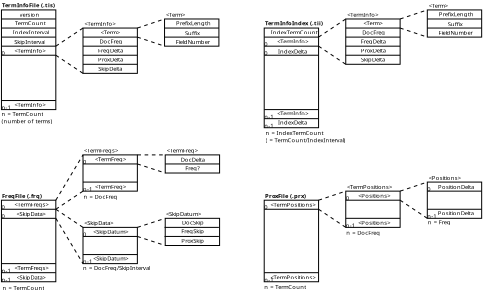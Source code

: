 <?xml version="1.0" encoding="UTF-8"?>
<dia:diagram xmlns:dia="http://www.lysator.liu.se/~alla/dia/">
  <dia:layer name="Background" visible="true">
    <dia:object type="Standard - Box" version="0" id="O0">
      <dia:attribute name="obj_pos">
        <dia:point val="20,4"/>
      </dia:attribute>
      <dia:attribute name="obj_bb">
        <dia:rectangle val="19.95,3.95;26.05,7.05"/>
      </dia:attribute>
      <dia:attribute name="elem_corner">
        <dia:point val="20,4"/>
      </dia:attribute>
      <dia:attribute name="elem_width">
        <dia:real val="6"/>
      </dia:attribute>
      <dia:attribute name="elem_height">
        <dia:real val="3"/>
      </dia:attribute>
      <dia:attribute name="show_background">
        <dia:boolean val="false"/>
      </dia:attribute>
    </dia:object>
    <dia:object type="Standard - Box" version="0" id="O1">
      <dia:attribute name="obj_pos">
        <dia:point val="2,3"/>
      </dia:attribute>
      <dia:attribute name="obj_bb">
        <dia:rectangle val="1.95,2.95;8.05,14.05"/>
      </dia:attribute>
      <dia:attribute name="elem_corner">
        <dia:point val="2,3"/>
      </dia:attribute>
      <dia:attribute name="elem_width">
        <dia:real val="6"/>
      </dia:attribute>
      <dia:attribute name="elem_height">
        <dia:real val="11"/>
      </dia:attribute>
      <dia:attribute name="show_background">
        <dia:boolean val="false"/>
      </dia:attribute>
    </dia:object>
    <dia:object type="Standard - Line" version="0" id="O2">
      <dia:attribute name="obj_pos">
        <dia:point val="2,4"/>
      </dia:attribute>
      <dia:attribute name="obj_bb">
        <dia:rectangle val="1.95,3.95;8.05,4.05"/>
      </dia:attribute>
      <dia:attribute name="conn_endpoints">
        <dia:point val="2,4"/>
        <dia:point val="8,4"/>
      </dia:attribute>
      <dia:attribute name="numcp">
        <dia:int val="1"/>
      </dia:attribute>
    </dia:object>
    <dia:object type="Standard - Text" version="0" id="O3">
      <dia:attribute name="obj_pos">
        <dia:point val="4,3.75"/>
      </dia:attribute>
      <dia:attribute name="obj_bb">
        <dia:rectangle val="4,3.078;6.022,4.195"/>
      </dia:attribute>
      <dia:attribute name="text">
        <dia:composite type="text">
          <dia:attribute name="string">
            <dia:string>#version#</dia:string>
          </dia:attribute>
          <dia:attribute name="font">
            <dia:font family="sans" style="0" name="Helvetica"/>
          </dia:attribute>
          <dia:attribute name="height">
            <dia:real val="0.8"/>
          </dia:attribute>
          <dia:attribute name="pos">
            <dia:point val="4,3.75"/>
          </dia:attribute>
          <dia:attribute name="color">
            <dia:color val="#000000"/>
          </dia:attribute>
          <dia:attribute name="alignment">
            <dia:enum val="0"/>
          </dia:attribute>
        </dia:composite>
      </dia:attribute>
    </dia:object>
    <dia:object type="Standard - Line" version="0" id="O4">
      <dia:attribute name="obj_pos">
        <dia:point val="2,5"/>
      </dia:attribute>
      <dia:attribute name="obj_bb">
        <dia:rectangle val="1.95,4.95;8.05,5.05"/>
      </dia:attribute>
      <dia:attribute name="conn_endpoints">
        <dia:point val="2,5"/>
        <dia:point val="8,5"/>
      </dia:attribute>
      <dia:attribute name="numcp">
        <dia:int val="1"/>
      </dia:attribute>
    </dia:object>
    <dia:object type="Standard - Line" version="0" id="O5">
      <dia:attribute name="obj_pos">
        <dia:point val="2,6"/>
      </dia:attribute>
      <dia:attribute name="obj_bb">
        <dia:rectangle val="1.95,5.95;8.05,6.05"/>
      </dia:attribute>
      <dia:attribute name="conn_endpoints">
        <dia:point val="2,6"/>
        <dia:point val="8,6"/>
      </dia:attribute>
      <dia:attribute name="numcp">
        <dia:int val="1"/>
      </dia:attribute>
    </dia:object>
    <dia:object type="Standard - Line" version="0" id="O6">
      <dia:attribute name="obj_pos">
        <dia:point val="2,7"/>
      </dia:attribute>
      <dia:attribute name="obj_bb">
        <dia:rectangle val="1.95,6.95;8.05,7.05"/>
      </dia:attribute>
      <dia:attribute name="conn_endpoints">
        <dia:point val="2,7"/>
        <dia:point val="8,7"/>
      </dia:attribute>
      <dia:attribute name="numcp">
        <dia:int val="1"/>
      </dia:attribute>
    </dia:object>
    <dia:object type="Standard - Text" version="0" id="O7">
      <dia:attribute name="obj_pos">
        <dia:point val="3.475,4.7"/>
      </dia:attribute>
      <dia:attribute name="obj_bb">
        <dia:rectangle val="3.475,4.05;6.525,5.1"/>
      </dia:attribute>
      <dia:attribute name="text">
        <dia:composite type="text">
          <dia:attribute name="string">
            <dia:string>#TermCount#</dia:string>
          </dia:attribute>
          <dia:attribute name="font">
            <dia:font family="sans" style="0" name="Helvetica"/>
          </dia:attribute>
          <dia:attribute name="height">
            <dia:real val="0.8"/>
          </dia:attribute>
          <dia:attribute name="pos">
            <dia:point val="3.475,4.7"/>
          </dia:attribute>
          <dia:attribute name="color">
            <dia:color val="#000000"/>
          </dia:attribute>
          <dia:attribute name="alignment">
            <dia:enum val="0"/>
          </dia:attribute>
        </dia:composite>
      </dia:attribute>
    </dia:object>
    <dia:object type="Standard - Text" version="0" id="O8">
      <dia:attribute name="obj_pos">
        <dia:point val="3.25,5.7"/>
      </dia:attribute>
      <dia:attribute name="obj_bb">
        <dia:rectangle val="3.25,5.05;6.75,6.1"/>
      </dia:attribute>
      <dia:attribute name="text">
        <dia:composite type="text">
          <dia:attribute name="string">
            <dia:string>#IndexInterval#</dia:string>
          </dia:attribute>
          <dia:attribute name="font">
            <dia:font family="sans" style="0" name="Helvetica"/>
          </dia:attribute>
          <dia:attribute name="height">
            <dia:real val="0.8"/>
          </dia:attribute>
          <dia:attribute name="pos">
            <dia:point val="3.25,5.7"/>
          </dia:attribute>
          <dia:attribute name="color">
            <dia:color val="#000000"/>
          </dia:attribute>
          <dia:attribute name="alignment">
            <dia:enum val="0"/>
          </dia:attribute>
        </dia:composite>
      </dia:attribute>
    </dia:object>
    <dia:object type="Standard - Text" version="0" id="O9">
      <dia:attribute name="obj_pos">
        <dia:point val="3.4,6.75"/>
      </dia:attribute>
      <dia:attribute name="obj_bb">
        <dia:rectangle val="3.4,6.1;6.6,7.15"/>
      </dia:attribute>
      <dia:attribute name="text">
        <dia:composite type="text">
          <dia:attribute name="string">
            <dia:string>#SkipInterval#</dia:string>
          </dia:attribute>
          <dia:attribute name="font">
            <dia:font family="sans" style="0" name="Helvetica"/>
          </dia:attribute>
          <dia:attribute name="height">
            <dia:real val="0.8"/>
          </dia:attribute>
          <dia:attribute name="pos">
            <dia:point val="3.4,6.75"/>
          </dia:attribute>
          <dia:attribute name="color">
            <dia:color val="#000000"/>
          </dia:attribute>
          <dia:attribute name="alignment">
            <dia:enum val="0"/>
          </dia:attribute>
        </dia:composite>
      </dia:attribute>
    </dia:object>
    <dia:object type="Standard - Line" version="0" id="O10">
      <dia:attribute name="obj_pos">
        <dia:point val="2,8"/>
      </dia:attribute>
      <dia:attribute name="obj_bb">
        <dia:rectangle val="1.95,7.95;8.05,8.05"/>
      </dia:attribute>
      <dia:attribute name="conn_endpoints">
        <dia:point val="2,8"/>
        <dia:point val="8,8"/>
      </dia:attribute>
      <dia:attribute name="numcp">
        <dia:int val="1"/>
      </dia:attribute>
    </dia:object>
    <dia:object type="Standard - Text" version="0" id="O11">
      <dia:attribute name="obj_pos">
        <dia:point val="2,8"/>
      </dia:attribute>
      <dia:attribute name="obj_bb">
        <dia:rectangle val="2,7.35;2,8.4"/>
      </dia:attribute>
      <dia:attribute name="text">
        <dia:composite type="text">
          <dia:attribute name="string">
            <dia:string>##</dia:string>
          </dia:attribute>
          <dia:attribute name="font">
            <dia:font family="sans" style="0" name="Helvetica"/>
          </dia:attribute>
          <dia:attribute name="height">
            <dia:real val="0.8"/>
          </dia:attribute>
          <dia:attribute name="pos">
            <dia:point val="2,8"/>
          </dia:attribute>
          <dia:attribute name="color">
            <dia:color val="#000000"/>
          </dia:attribute>
          <dia:attribute name="alignment">
            <dia:enum val="0"/>
          </dia:attribute>
        </dia:composite>
      </dia:attribute>
    </dia:object>
    <dia:object type="Standard - Text" version="0" id="O12">
      <dia:attribute name="obj_pos">
        <dia:point val="2,8"/>
      </dia:attribute>
      <dia:attribute name="obj_bb">
        <dia:rectangle val="2,7.35;2,8.4"/>
      </dia:attribute>
      <dia:attribute name="text">
        <dia:composite type="text">
          <dia:attribute name="string">
            <dia:string>##</dia:string>
          </dia:attribute>
          <dia:attribute name="font">
            <dia:font family="sans" style="0" name="Helvetica"/>
          </dia:attribute>
          <dia:attribute name="height">
            <dia:real val="0.8"/>
          </dia:attribute>
          <dia:attribute name="pos">
            <dia:point val="2,8"/>
          </dia:attribute>
          <dia:attribute name="color">
            <dia:color val="#000000"/>
          </dia:attribute>
          <dia:attribute name="alignment">
            <dia:enum val="0"/>
          </dia:attribute>
        </dia:composite>
      </dia:attribute>
    </dia:object>
    <dia:object type="Standard - Text" version="0" id="O13">
      <dia:attribute name="obj_pos">
        <dia:point val="2,8"/>
      </dia:attribute>
      <dia:attribute name="obj_bb">
        <dia:rectangle val="2,7.35;2,8.4"/>
      </dia:attribute>
      <dia:attribute name="text">
        <dia:composite type="text">
          <dia:attribute name="string">
            <dia:string>##</dia:string>
          </dia:attribute>
          <dia:attribute name="font">
            <dia:font family="sans" style="0" name="Helvetica"/>
          </dia:attribute>
          <dia:attribute name="height">
            <dia:real val="0.8"/>
          </dia:attribute>
          <dia:attribute name="pos">
            <dia:point val="2,8"/>
          </dia:attribute>
          <dia:attribute name="color">
            <dia:color val="#000000"/>
          </dia:attribute>
          <dia:attribute name="alignment">
            <dia:enum val="0"/>
          </dia:attribute>
        </dia:composite>
      </dia:attribute>
    </dia:object>
    <dia:object type="Standard - Text" version="0" id="O14">
      <dia:attribute name="obj_pos">
        <dia:point val="2,8"/>
      </dia:attribute>
      <dia:attribute name="obj_bb">
        <dia:rectangle val="2,7.35;2,8.4"/>
      </dia:attribute>
      <dia:attribute name="text">
        <dia:composite type="text">
          <dia:attribute name="string">
            <dia:string>##</dia:string>
          </dia:attribute>
          <dia:attribute name="font">
            <dia:font family="sans" style="0" name="Helvetica"/>
          </dia:attribute>
          <dia:attribute name="height">
            <dia:real val="0.8"/>
          </dia:attribute>
          <dia:attribute name="pos">
            <dia:point val="2,8"/>
          </dia:attribute>
          <dia:attribute name="color">
            <dia:color val="#000000"/>
          </dia:attribute>
          <dia:attribute name="alignment">
            <dia:enum val="0"/>
          </dia:attribute>
        </dia:composite>
      </dia:attribute>
    </dia:object>
    <dia:object type="Standard - Text" version="0" id="O15">
      <dia:attribute name="obj_pos">
        <dia:point val="2.05,2.7"/>
      </dia:attribute>
      <dia:attribute name="obj_bb">
        <dia:rectangle val="2.05,2.027;7.022,3.145"/>
      </dia:attribute>
      <dia:attribute name="text">
        <dia:composite type="text">
          <dia:attribute name="string">
            <dia:string>#TermInfoFile (.tis)#</dia:string>
          </dia:attribute>
          <dia:attribute name="font">
            <dia:font family="sans" style="80" name="Helvetica"/>
          </dia:attribute>
          <dia:attribute name="height">
            <dia:real val="0.8"/>
          </dia:attribute>
          <dia:attribute name="pos">
            <dia:point val="2.05,2.7"/>
          </dia:attribute>
          <dia:attribute name="color">
            <dia:color val="#000000"/>
          </dia:attribute>
          <dia:attribute name="alignment">
            <dia:enum val="0"/>
          </dia:attribute>
        </dia:composite>
      </dia:attribute>
    </dia:object>
    <dia:object type="Standard - Box" version="0" id="O16">
      <dia:attribute name="obj_pos">
        <dia:point val="31,5"/>
      </dia:attribute>
      <dia:attribute name="obj_bb">
        <dia:rectangle val="30.95,4.95;37.05,16.05"/>
      </dia:attribute>
      <dia:attribute name="elem_corner">
        <dia:point val="31,5"/>
      </dia:attribute>
      <dia:attribute name="elem_width">
        <dia:real val="6"/>
      </dia:attribute>
      <dia:attribute name="elem_height">
        <dia:real val="11"/>
      </dia:attribute>
      <dia:attribute name="show_background">
        <dia:boolean val="false"/>
      </dia:attribute>
    </dia:object>
    <dia:object type="Standard - Line" version="0" id="O17">
      <dia:attribute name="obj_pos">
        <dia:point val="31,6"/>
      </dia:attribute>
      <dia:attribute name="obj_bb">
        <dia:rectangle val="30.95,5.95;37.05,6.05"/>
      </dia:attribute>
      <dia:attribute name="conn_endpoints">
        <dia:point val="31,6"/>
        <dia:point val="37,6"/>
      </dia:attribute>
      <dia:attribute name="numcp">
        <dia:int val="1"/>
      </dia:attribute>
    </dia:object>
    <dia:object type="Standard - Line" version="0" id="O18">
      <dia:attribute name="obj_pos">
        <dia:point val="31,7"/>
      </dia:attribute>
      <dia:attribute name="obj_bb">
        <dia:rectangle val="30.95,6.95;37.05,7.05"/>
      </dia:attribute>
      <dia:attribute name="conn_endpoints">
        <dia:point val="31,7"/>
        <dia:point val="37,7"/>
      </dia:attribute>
      <dia:attribute name="numcp">
        <dia:int val="1"/>
      </dia:attribute>
    </dia:object>
    <dia:object type="Standard - Line" version="0" id="O19">
      <dia:attribute name="obj_pos">
        <dia:point val="8,7"/>
      </dia:attribute>
      <dia:attribute name="obj_bb">
        <dia:rectangle val="7.931,4.931;11.069,7.069"/>
      </dia:attribute>
      <dia:attribute name="conn_endpoints">
        <dia:point val="8,7"/>
        <dia:point val="11,5"/>
      </dia:attribute>
      <dia:attribute name="numcp">
        <dia:int val="1"/>
      </dia:attribute>
      <dia:attribute name="line_style">
        <dia:enum val="1"/>
      </dia:attribute>
      <dia:attribute name="dashlength">
        <dia:real val="0.4"/>
      </dia:attribute>
      <dia:connections>
        <dia:connection handle="1" to="O77" connection="0"/>
      </dia:connections>
    </dia:object>
    <dia:object type="Standard - Line" version="0" id="O20">
      <dia:attribute name="obj_pos">
        <dia:point val="8,8"/>
      </dia:attribute>
      <dia:attribute name="obj_bb">
        <dia:rectangle val="7.931,7.931;11.069,10.069"/>
      </dia:attribute>
      <dia:attribute name="conn_endpoints">
        <dia:point val="8,8"/>
        <dia:point val="11,10"/>
      </dia:attribute>
      <dia:attribute name="numcp">
        <dia:int val="1"/>
      </dia:attribute>
      <dia:attribute name="line_style">
        <dia:enum val="1"/>
      </dia:attribute>
      <dia:attribute name="dashlength">
        <dia:real val="0.4"/>
      </dia:attribute>
      <dia:connections>
        <dia:connection handle="1" to="O77" connection="5"/>
      </dia:connections>
    </dia:object>
    <dia:object type="Standard - Text" version="0" id="O21">
      <dia:attribute name="obj_pos">
        <dia:point val="31.714,5.7"/>
      </dia:attribute>
      <dia:attribute name="obj_bb">
        <dia:rectangle val="31.714,5.05;36.264,6.1"/>
      </dia:attribute>
      <dia:attribute name="text">
        <dia:composite type="text">
          <dia:attribute name="string">
            <dia:string>#IndexTermCount#</dia:string>
          </dia:attribute>
          <dia:attribute name="font">
            <dia:font family="sans" style="0" name="Helvetica"/>
          </dia:attribute>
          <dia:attribute name="height">
            <dia:real val="0.8"/>
          </dia:attribute>
          <dia:attribute name="pos">
            <dia:point val="31.714,5.7"/>
          </dia:attribute>
          <dia:attribute name="color">
            <dia:color val="#000000"/>
          </dia:attribute>
          <dia:attribute name="alignment">
            <dia:enum val="0"/>
          </dia:attribute>
        </dia:composite>
      </dia:attribute>
    </dia:object>
    <dia:object type="Standard - Text" version="0" id="O22">
      <dia:attribute name="obj_pos">
        <dia:point val="32.439,6.7"/>
      </dia:attribute>
      <dia:attribute name="obj_bb">
        <dia:rectangle val="32.439,6.05;35.539,7.1"/>
      </dia:attribute>
      <dia:attribute name="text">
        <dia:composite type="text">
          <dia:attribute name="string">
            <dia:string>#&lt;TermInfo&gt;#</dia:string>
          </dia:attribute>
          <dia:attribute name="font">
            <dia:font family="sans" style="0" name="Helvetica"/>
          </dia:attribute>
          <dia:attribute name="height">
            <dia:real val="0.8"/>
          </dia:attribute>
          <dia:attribute name="pos">
            <dia:point val="32.439,6.7"/>
          </dia:attribute>
          <dia:attribute name="color">
            <dia:color val="#000000"/>
          </dia:attribute>
          <dia:attribute name="alignment">
            <dia:enum val="0"/>
          </dia:attribute>
        </dia:composite>
      </dia:attribute>
    </dia:object>
    <dia:object type="Standard - Text" version="0" id="O23">
      <dia:attribute name="obj_pos">
        <dia:point val="31.1,4.7"/>
      </dia:attribute>
      <dia:attribute name="obj_bb">
        <dia:rectangle val="31.1,4.027;36.422,5.145"/>
      </dia:attribute>
      <dia:attribute name="text">
        <dia:composite type="text">
          <dia:attribute name="string">
            <dia:string>#TermInfoIndex (.tii)#</dia:string>
          </dia:attribute>
          <dia:attribute name="font">
            <dia:font family="sans" style="80" name="Helvetica"/>
          </dia:attribute>
          <dia:attribute name="height">
            <dia:real val="0.8"/>
          </dia:attribute>
          <dia:attribute name="pos">
            <dia:point val="31.1,4.7"/>
          </dia:attribute>
          <dia:attribute name="color">
            <dia:color val="#000000"/>
          </dia:attribute>
          <dia:attribute name="alignment">
            <dia:enum val="0"/>
          </dia:attribute>
        </dia:composite>
      </dia:attribute>
    </dia:object>
    <dia:object type="Standard - Box" version="0" id="O24">
      <dia:attribute name="obj_pos">
        <dia:point val="2,24"/>
      </dia:attribute>
      <dia:attribute name="obj_bb">
        <dia:rectangle val="1.95,23.95;8.05,33.05"/>
      </dia:attribute>
      <dia:attribute name="elem_corner">
        <dia:point val="2,24"/>
      </dia:attribute>
      <dia:attribute name="elem_width">
        <dia:real val="6"/>
      </dia:attribute>
      <dia:attribute name="elem_height">
        <dia:real val="9"/>
      </dia:attribute>
      <dia:attribute name="show_background">
        <dia:boolean val="false"/>
      </dia:attribute>
    </dia:object>
    <dia:object type="Standard - Line" version="0" id="O25">
      <dia:attribute name="obj_pos">
        <dia:point val="2,25"/>
      </dia:attribute>
      <dia:attribute name="obj_bb">
        <dia:rectangle val="1.95,24.95;8.05,25.05"/>
      </dia:attribute>
      <dia:attribute name="conn_endpoints">
        <dia:point val="2,25"/>
        <dia:point val="8,25"/>
      </dia:attribute>
      <dia:attribute name="numcp">
        <dia:int val="1"/>
      </dia:attribute>
    </dia:object>
    <dia:object type="Standard - Box" version="0" id="O26">
      <dia:attribute name="obj_pos">
        <dia:point val="11,19"/>
      </dia:attribute>
      <dia:attribute name="obj_bb">
        <dia:rectangle val="10.95,18.95;17.05,23.05"/>
      </dia:attribute>
      <dia:attribute name="elem_corner">
        <dia:point val="11,19"/>
      </dia:attribute>
      <dia:attribute name="elem_width">
        <dia:real val="6"/>
      </dia:attribute>
      <dia:attribute name="elem_height">
        <dia:real val="4"/>
      </dia:attribute>
      <dia:attribute name="show_background">
        <dia:boolean val="false"/>
      </dia:attribute>
    </dia:object>
    <dia:object type="Standard - Line" version="0" id="O27">
      <dia:attribute name="obj_pos">
        <dia:point val="11,20"/>
      </dia:attribute>
      <dia:attribute name="obj_bb">
        <dia:rectangle val="10.95,19.95;17.05,20.05"/>
      </dia:attribute>
      <dia:attribute name="conn_endpoints">
        <dia:point val="11,20"/>
        <dia:point val="17,20"/>
      </dia:attribute>
      <dia:attribute name="numcp">
        <dia:int val="1"/>
      </dia:attribute>
    </dia:object>
    <dia:object type="Standard - Line" version="0" id="O28">
      <dia:attribute name="obj_pos">
        <dia:point val="8,24"/>
      </dia:attribute>
      <dia:attribute name="obj_bb">
        <dia:rectangle val="7.931,18.931;11.069,24.069"/>
      </dia:attribute>
      <dia:attribute name="conn_endpoints">
        <dia:point val="8,24"/>
        <dia:point val="11,19"/>
      </dia:attribute>
      <dia:attribute name="numcp">
        <dia:int val="1"/>
      </dia:attribute>
      <dia:attribute name="line_style">
        <dia:enum val="1"/>
      </dia:attribute>
      <dia:attribute name="dashlength">
        <dia:real val="0.4"/>
      </dia:attribute>
      <dia:connections>
        <dia:connection handle="0" to="O24" connection="2"/>
        <dia:connection handle="1" to="O26" connection="0"/>
      </dia:connections>
    </dia:object>
    <dia:object type="Standard - Line" version="0" id="O29">
      <dia:attribute name="obj_pos">
        <dia:point val="8,26"/>
      </dia:attribute>
      <dia:attribute name="obj_bb">
        <dia:rectangle val="7.931,25.931;11.069,31.069"/>
      </dia:attribute>
      <dia:attribute name="conn_endpoints">
        <dia:point val="8,26"/>
        <dia:point val="11,31"/>
      </dia:attribute>
      <dia:attribute name="numcp">
        <dia:int val="1"/>
      </dia:attribute>
      <dia:attribute name="line_style">
        <dia:enum val="1"/>
      </dia:attribute>
      <dia:attribute name="dashlength">
        <dia:real val="0.4"/>
      </dia:attribute>
      <dia:connections>
        <dia:connection handle="1" to="O63" connection="5"/>
      </dia:connections>
    </dia:object>
    <dia:object type="Standard - Text" version="0" id="O30">
      <dia:attribute name="obj_pos">
        <dia:point val="11,25"/>
      </dia:attribute>
      <dia:attribute name="obj_bb">
        <dia:rectangle val="11,24.35;11,25.4"/>
      </dia:attribute>
      <dia:attribute name="text">
        <dia:composite type="text">
          <dia:attribute name="string">
            <dia:string>##</dia:string>
          </dia:attribute>
          <dia:attribute name="font">
            <dia:font family="sans" style="0" name="Helvetica"/>
          </dia:attribute>
          <dia:attribute name="height">
            <dia:real val="0.8"/>
          </dia:attribute>
          <dia:attribute name="pos">
            <dia:point val="11,25"/>
          </dia:attribute>
          <dia:attribute name="color">
            <dia:color val="#000000"/>
          </dia:attribute>
          <dia:attribute name="alignment">
            <dia:enum val="0"/>
          </dia:attribute>
        </dia:composite>
      </dia:attribute>
    </dia:object>
    <dia:object type="Standard - Text" version="0" id="O31">
      <dia:attribute name="obj_pos">
        <dia:point val="3.432,24.7"/>
      </dia:attribute>
      <dia:attribute name="obj_bb">
        <dia:rectangle val="3.432,24.027;7.104,25.145"/>
      </dia:attribute>
      <dia:attribute name="text">
        <dia:composite type="text">
          <dia:attribute name="string">
            <dia:string>#&lt;TermFreqs&gt;#</dia:string>
          </dia:attribute>
          <dia:attribute name="font">
            <dia:font family="sans" style="0" name="Helvetica"/>
          </dia:attribute>
          <dia:attribute name="height">
            <dia:real val="0.8"/>
          </dia:attribute>
          <dia:attribute name="pos">
            <dia:point val="3.432,24.7"/>
          </dia:attribute>
          <dia:attribute name="color">
            <dia:color val="#000000"/>
          </dia:attribute>
          <dia:attribute name="alignment">
            <dia:enum val="0"/>
          </dia:attribute>
        </dia:composite>
      </dia:attribute>
    </dia:object>
    <dia:object type="Standard - Line" version="0" id="O32">
      <dia:attribute name="obj_pos">
        <dia:point val="17,19"/>
      </dia:attribute>
      <dia:attribute name="obj_bb">
        <dia:rectangle val="16.95,18.95;20.125,19.05"/>
      </dia:attribute>
      <dia:attribute name="conn_endpoints">
        <dia:point val="17,19"/>
        <dia:point val="20.075,19"/>
      </dia:attribute>
      <dia:attribute name="numcp">
        <dia:int val="1"/>
      </dia:attribute>
      <dia:attribute name="line_style">
        <dia:enum val="1"/>
      </dia:attribute>
      <dia:attribute name="dashlength">
        <dia:real val="0.4"/>
      </dia:attribute>
      <dia:connections>
        <dia:connection handle="0" to="O26" connection="2"/>
        <dia:connection handle="1" to="O33" connection="0"/>
      </dia:connections>
    </dia:object>
    <dia:object type="Standard - Box" version="0" id="O33">
      <dia:attribute name="obj_pos">
        <dia:point val="20.075,19"/>
      </dia:attribute>
      <dia:attribute name="obj_bb">
        <dia:rectangle val="20.025,18.95;26.125,21.05"/>
      </dia:attribute>
      <dia:attribute name="elem_corner">
        <dia:point val="20.075,19"/>
      </dia:attribute>
      <dia:attribute name="elem_width">
        <dia:real val="6"/>
      </dia:attribute>
      <dia:attribute name="elem_height">
        <dia:real val="2"/>
      </dia:attribute>
      <dia:attribute name="show_background">
        <dia:boolean val="false"/>
      </dia:attribute>
    </dia:object>
    <dia:object type="Standard - Line" version="0" id="O34">
      <dia:attribute name="obj_pos">
        <dia:point val="20.075,20"/>
      </dia:attribute>
      <dia:attribute name="obj_bb">
        <dia:rectangle val="20.025,19.95;26.125,20.05"/>
      </dia:attribute>
      <dia:attribute name="conn_endpoints">
        <dia:point val="20.075,20"/>
        <dia:point val="26.075,20"/>
      </dia:attribute>
      <dia:attribute name="numcp">
        <dia:int val="1"/>
      </dia:attribute>
      <dia:connections>
        <dia:connection handle="0" to="O33" connection="3"/>
        <dia:connection handle="1" to="O33" connection="4"/>
      </dia:connections>
    </dia:object>
    <dia:object type="Standard - Text" version="0" id="O35">
      <dia:attribute name="obj_pos">
        <dia:point val="21.8,19.75"/>
      </dia:attribute>
      <dia:attribute name="obj_bb">
        <dia:rectangle val="21.8,19.1;24.35,20.15"/>
      </dia:attribute>
      <dia:attribute name="text">
        <dia:composite type="text">
          <dia:attribute name="string">
            <dia:string>#DocDelta#</dia:string>
          </dia:attribute>
          <dia:attribute name="font">
            <dia:font family="sans" style="0" name="Helvetica"/>
          </dia:attribute>
          <dia:attribute name="height">
            <dia:real val="0.8"/>
          </dia:attribute>
          <dia:attribute name="pos">
            <dia:point val="21.8,19.75"/>
          </dia:attribute>
          <dia:attribute name="color">
            <dia:color val="#000000"/>
          </dia:attribute>
          <dia:attribute name="alignment">
            <dia:enum val="0"/>
          </dia:attribute>
        </dia:composite>
      </dia:attribute>
    </dia:object>
    <dia:object type="Standard - Text" version="0" id="O36">
      <dia:attribute name="obj_pos">
        <dia:point val="22.275,20.7"/>
      </dia:attribute>
      <dia:attribute name="obj_bb">
        <dia:rectangle val="22.275,20.05;23.875,21.1"/>
      </dia:attribute>
      <dia:attribute name="text">
        <dia:composite type="text">
          <dia:attribute name="string">
            <dia:string>#Freq?#</dia:string>
          </dia:attribute>
          <dia:attribute name="font">
            <dia:font family="sans" style="0" name="Helvetica"/>
          </dia:attribute>
          <dia:attribute name="height">
            <dia:real val="0.8"/>
          </dia:attribute>
          <dia:attribute name="pos">
            <dia:point val="22.275,20.7"/>
          </dia:attribute>
          <dia:attribute name="color">
            <dia:color val="#000000"/>
          </dia:attribute>
          <dia:attribute name="alignment">
            <dia:enum val="0"/>
          </dia:attribute>
        </dia:composite>
      </dia:attribute>
    </dia:object>
    <dia:object type="Standard - Line" version="0" id="O37">
      <dia:attribute name="obj_pos">
        <dia:point val="17,20"/>
      </dia:attribute>
      <dia:attribute name="obj_bb">
        <dia:rectangle val="16.937,19.937;20.138,21.063"/>
      </dia:attribute>
      <dia:attribute name="conn_endpoints">
        <dia:point val="17,20"/>
        <dia:point val="20.075,21"/>
      </dia:attribute>
      <dia:attribute name="numcp">
        <dia:int val="1"/>
      </dia:attribute>
      <dia:attribute name="line_style">
        <dia:enum val="1"/>
      </dia:attribute>
      <dia:attribute name="dashlength">
        <dia:real val="0.4"/>
      </dia:attribute>
      <dia:connections>
        <dia:connection handle="1" to="O33" connection="5"/>
      </dia:connections>
    </dia:object>
    <dia:object type="Standard - Text" version="0" id="O38">
      <dia:attribute name="obj_pos">
        <dia:point val="24.15,20.275"/>
      </dia:attribute>
      <dia:attribute name="obj_bb">
        <dia:rectangle val="24.15,19.625;24.15,20.675"/>
      </dia:attribute>
      <dia:attribute name="text">
        <dia:composite type="text">
          <dia:attribute name="string">
            <dia:string>##</dia:string>
          </dia:attribute>
          <dia:attribute name="font">
            <dia:font family="sans" style="0" name="Helvetica"/>
          </dia:attribute>
          <dia:attribute name="height">
            <dia:real val="0.8"/>
          </dia:attribute>
          <dia:attribute name="pos">
            <dia:point val="24.15,20.275"/>
          </dia:attribute>
          <dia:attribute name="color">
            <dia:color val="#000000"/>
          </dia:attribute>
          <dia:attribute name="alignment">
            <dia:enum val="0"/>
          </dia:attribute>
        </dia:composite>
      </dia:attribute>
    </dia:object>
    <dia:object type="Standard - Box" version="0" id="O39">
      <dia:attribute name="obj_pos">
        <dia:point val="31,24"/>
      </dia:attribute>
      <dia:attribute name="obj_bb">
        <dia:rectangle val="30.95,23.95;37.05,33.05"/>
      </dia:attribute>
      <dia:attribute name="elem_corner">
        <dia:point val="31,24"/>
      </dia:attribute>
      <dia:attribute name="elem_width">
        <dia:real val="6"/>
      </dia:attribute>
      <dia:attribute name="elem_height">
        <dia:real val="9"/>
      </dia:attribute>
      <dia:attribute name="show_background">
        <dia:boolean val="false"/>
      </dia:attribute>
    </dia:object>
    <dia:object type="Standard - Line" version="0" id="O40">
      <dia:attribute name="obj_pos">
        <dia:point val="31,25"/>
      </dia:attribute>
      <dia:attribute name="obj_bb">
        <dia:rectangle val="30.95,24.95;37.05,25.05"/>
      </dia:attribute>
      <dia:attribute name="conn_endpoints">
        <dia:point val="31,25"/>
        <dia:point val="37,25"/>
      </dia:attribute>
      <dia:attribute name="numcp">
        <dia:int val="1"/>
      </dia:attribute>
    </dia:object>
    <dia:object type="Standard - Line" version="0" id="O41">
      <dia:attribute name="obj_pos">
        <dia:point val="37,24"/>
      </dia:attribute>
      <dia:attribute name="obj_bb">
        <dia:rectangle val="36.937,22.937;40.063,24.063"/>
      </dia:attribute>
      <dia:attribute name="conn_endpoints">
        <dia:point val="37,24"/>
        <dia:point val="40,23"/>
      </dia:attribute>
      <dia:attribute name="numcp">
        <dia:int val="1"/>
      </dia:attribute>
      <dia:attribute name="line_style">
        <dia:enum val="1"/>
      </dia:attribute>
      <dia:attribute name="dashlength">
        <dia:real val="0.4"/>
      </dia:attribute>
      <dia:connections>
        <dia:connection handle="0" to="O39" connection="2"/>
        <dia:connection handle="1" to="O43" connection="0"/>
      </dia:connections>
    </dia:object>
    <dia:object type="Standard - Line" version="0" id="O42">
      <dia:attribute name="obj_pos">
        <dia:point val="37,25"/>
      </dia:attribute>
      <dia:attribute name="obj_bb">
        <dia:rectangle val="36.931,24.931;40.069,27.069"/>
      </dia:attribute>
      <dia:attribute name="conn_endpoints">
        <dia:point val="37,25"/>
        <dia:point val="40,27"/>
      </dia:attribute>
      <dia:attribute name="numcp">
        <dia:int val="1"/>
      </dia:attribute>
      <dia:attribute name="line_style">
        <dia:enum val="1"/>
      </dia:attribute>
      <dia:attribute name="dashlength">
        <dia:real val="0.4"/>
      </dia:attribute>
      <dia:connections>
        <dia:connection handle="1" to="O43" connection="5"/>
      </dia:connections>
    </dia:object>
    <dia:object type="Standard - Box" version="0" id="O43">
      <dia:attribute name="obj_pos">
        <dia:point val="40,23"/>
      </dia:attribute>
      <dia:attribute name="obj_bb">
        <dia:rectangle val="39.95,22.95;46.05,27.05"/>
      </dia:attribute>
      <dia:attribute name="elem_corner">
        <dia:point val="40,23"/>
      </dia:attribute>
      <dia:attribute name="elem_width">
        <dia:real val="6"/>
      </dia:attribute>
      <dia:attribute name="elem_height">
        <dia:real val="4"/>
      </dia:attribute>
      <dia:attribute name="show_background">
        <dia:boolean val="false"/>
      </dia:attribute>
    </dia:object>
    <dia:object type="Standard - Line" version="0" id="O44">
      <dia:attribute name="obj_pos">
        <dia:point val="40,24"/>
      </dia:attribute>
      <dia:attribute name="obj_bb">
        <dia:rectangle val="39.95,23.95;46.05,24.05"/>
      </dia:attribute>
      <dia:attribute name="conn_endpoints">
        <dia:point val="40,24"/>
        <dia:point val="46,24"/>
      </dia:attribute>
      <dia:attribute name="numcp">
        <dia:int val="1"/>
      </dia:attribute>
    </dia:object>
    <dia:object type="Standard - Line" version="0" id="O45">
      <dia:attribute name="obj_pos">
        <dia:point val="46,23"/>
      </dia:attribute>
      <dia:attribute name="obj_bb">
        <dia:rectangle val="45.937,21.937;49.063,23.063"/>
      </dia:attribute>
      <dia:attribute name="conn_endpoints">
        <dia:point val="46,23"/>
        <dia:point val="49,22"/>
      </dia:attribute>
      <dia:attribute name="numcp">
        <dia:int val="1"/>
      </dia:attribute>
      <dia:attribute name="line_style">
        <dia:enum val="1"/>
      </dia:attribute>
      <dia:attribute name="dashlength">
        <dia:real val="0.4"/>
      </dia:attribute>
      <dia:connections>
        <dia:connection handle="0" to="O43" connection="2"/>
        <dia:connection handle="1" to="O47" connection="0"/>
      </dia:connections>
    </dia:object>
    <dia:object type="Standard - Line" version="0" id="O46">
      <dia:attribute name="obj_pos">
        <dia:point val="46,24"/>
      </dia:attribute>
      <dia:attribute name="obj_bb">
        <dia:rectangle val="45.931,23.931;49.069,26.069"/>
      </dia:attribute>
      <dia:attribute name="conn_endpoints">
        <dia:point val="46,24"/>
        <dia:point val="49,26"/>
      </dia:attribute>
      <dia:attribute name="numcp">
        <dia:int val="1"/>
      </dia:attribute>
      <dia:attribute name="line_style">
        <dia:enum val="1"/>
      </dia:attribute>
      <dia:attribute name="dashlength">
        <dia:real val="0.4"/>
      </dia:attribute>
      <dia:connections>
        <dia:connection handle="1" to="O47" connection="5"/>
      </dia:connections>
    </dia:object>
    <dia:object type="Standard - Box" version="0" id="O47">
      <dia:attribute name="obj_pos">
        <dia:point val="49,22"/>
      </dia:attribute>
      <dia:attribute name="obj_bb">
        <dia:rectangle val="48.95,21.95;55.05,26.05"/>
      </dia:attribute>
      <dia:attribute name="elem_corner">
        <dia:point val="49,22"/>
      </dia:attribute>
      <dia:attribute name="elem_width">
        <dia:real val="6"/>
      </dia:attribute>
      <dia:attribute name="elem_height">
        <dia:real val="4"/>
      </dia:attribute>
      <dia:attribute name="show_background">
        <dia:boolean val="false"/>
      </dia:attribute>
    </dia:object>
    <dia:object type="Standard - Line" version="0" id="O48">
      <dia:attribute name="obj_pos">
        <dia:point val="49,23"/>
      </dia:attribute>
      <dia:attribute name="obj_bb">
        <dia:rectangle val="48.95,22.95;55.05,23.05"/>
      </dia:attribute>
      <dia:attribute name="conn_endpoints">
        <dia:point val="49,23"/>
        <dia:point val="55,23"/>
      </dia:attribute>
      <dia:attribute name="numcp">
        <dia:int val="1"/>
      </dia:attribute>
    </dia:object>
    <dia:object type="Standard - Text" version="0" id="O49">
      <dia:attribute name="obj_pos">
        <dia:point val="50.175,22.77"/>
      </dia:attribute>
      <dia:attribute name="obj_bb">
        <dia:rectangle val="50.175,22.098;53.847,23.215"/>
      </dia:attribute>
      <dia:attribute name="text">
        <dia:composite type="text">
          <dia:attribute name="string">
            <dia:string>#PositionDelta#</dia:string>
          </dia:attribute>
          <dia:attribute name="font">
            <dia:font family="sans" style="0" name="Helvetica"/>
          </dia:attribute>
          <dia:attribute name="height">
            <dia:real val="0.8"/>
          </dia:attribute>
          <dia:attribute name="pos">
            <dia:point val="50.175,22.77"/>
          </dia:attribute>
          <dia:attribute name="color">
            <dia:color val="#000000"/>
          </dia:attribute>
          <dia:attribute name="alignment">
            <dia:enum val="0"/>
          </dia:attribute>
        </dia:composite>
      </dia:attribute>
    </dia:object>
    <dia:object type="Standard - Line" version="0" id="O50">
      <dia:attribute name="obj_pos">
        <dia:point val="17,27"/>
      </dia:attribute>
      <dia:attribute name="obj_bb">
        <dia:rectangle val="16.937,25.937;20.138,27.063"/>
      </dia:attribute>
      <dia:attribute name="conn_endpoints">
        <dia:point val="17,27"/>
        <dia:point val="20.075,26"/>
      </dia:attribute>
      <dia:attribute name="numcp">
        <dia:int val="1"/>
      </dia:attribute>
      <dia:attribute name="line_style">
        <dia:enum val="1"/>
      </dia:attribute>
      <dia:attribute name="dashlength">
        <dia:real val="0.4"/>
      </dia:attribute>
      <dia:connections>
        <dia:connection handle="0" to="O63" connection="2"/>
        <dia:connection handle="1" to="O52" connection="0"/>
      </dia:connections>
    </dia:object>
    <dia:object type="Standard - Line" version="0" id="O51">
      <dia:attribute name="obj_pos">
        <dia:point val="17,28"/>
      </dia:attribute>
      <dia:attribute name="obj_bb">
        <dia:rectangle val="16.937,27.937;20.138,29.063"/>
      </dia:attribute>
      <dia:attribute name="conn_endpoints">
        <dia:point val="17,28"/>
        <dia:point val="20.075,29"/>
      </dia:attribute>
      <dia:attribute name="numcp">
        <dia:int val="1"/>
      </dia:attribute>
      <dia:attribute name="line_style">
        <dia:enum val="1"/>
      </dia:attribute>
      <dia:attribute name="dashlength">
        <dia:real val="0.4"/>
      </dia:attribute>
      <dia:connections>
        <dia:connection handle="1" to="O52" connection="5"/>
      </dia:connections>
    </dia:object>
    <dia:object type="Standard - Box" version="0" id="O52">
      <dia:attribute name="obj_pos">
        <dia:point val="20.075,26"/>
      </dia:attribute>
      <dia:attribute name="obj_bb">
        <dia:rectangle val="20.025,25.95;26.125,29.05"/>
      </dia:attribute>
      <dia:attribute name="elem_corner">
        <dia:point val="20.075,26"/>
      </dia:attribute>
      <dia:attribute name="elem_width">
        <dia:real val="6"/>
      </dia:attribute>
      <dia:attribute name="elem_height">
        <dia:real val="3"/>
      </dia:attribute>
      <dia:attribute name="show_background">
        <dia:boolean val="false"/>
      </dia:attribute>
    </dia:object>
    <dia:object type="Standard - Line" version="0" id="O53">
      <dia:attribute name="obj_pos">
        <dia:point val="20,27"/>
      </dia:attribute>
      <dia:attribute name="obj_bb">
        <dia:rectangle val="19.95,26.95;26.05,27.05"/>
      </dia:attribute>
      <dia:attribute name="conn_endpoints">
        <dia:point val="20,27"/>
        <dia:point val="26,27"/>
      </dia:attribute>
      <dia:attribute name="numcp">
        <dia:int val="1"/>
      </dia:attribute>
    </dia:object>
    <dia:object type="Standard - Line" version="0" id="O54">
      <dia:attribute name="obj_pos">
        <dia:point val="20,28"/>
      </dia:attribute>
      <dia:attribute name="obj_bb">
        <dia:rectangle val="19.95,27.95;26.05,28.05"/>
      </dia:attribute>
      <dia:attribute name="conn_endpoints">
        <dia:point val="20,28"/>
        <dia:point val="26,28"/>
      </dia:attribute>
      <dia:attribute name="numcp">
        <dia:int val="1"/>
      </dia:attribute>
    </dia:object>
    <dia:object type="Standard - Text" version="0" id="O55">
      <dia:attribute name="obj_pos">
        <dia:point val="21.925,26.695"/>
      </dia:attribute>
      <dia:attribute name="obj_bb">
        <dia:rectangle val="21.925,26.045;24.225,27.095"/>
      </dia:attribute>
      <dia:attribute name="text">
        <dia:composite type="text">
          <dia:attribute name="string">
            <dia:string>#DocSkip#</dia:string>
          </dia:attribute>
          <dia:attribute name="font">
            <dia:font family="sans" style="0" name="Helvetica"/>
          </dia:attribute>
          <dia:attribute name="height">
            <dia:real val="0.8"/>
          </dia:attribute>
          <dia:attribute name="pos">
            <dia:point val="21.925,26.695"/>
          </dia:attribute>
          <dia:attribute name="color">
            <dia:color val="#000000"/>
          </dia:attribute>
          <dia:attribute name="alignment">
            <dia:enum val="0"/>
          </dia:attribute>
        </dia:composite>
      </dia:attribute>
    </dia:object>
    <dia:object type="Standard - Text" version="0" id="O56">
      <dia:attribute name="obj_pos">
        <dia:point val="21.85,27.645"/>
      </dia:attribute>
      <dia:attribute name="obj_bb">
        <dia:rectangle val="21.85,26.995;24.3,28.045"/>
      </dia:attribute>
      <dia:attribute name="text">
        <dia:composite type="text">
          <dia:attribute name="string">
            <dia:string>#FreqSkip#</dia:string>
          </dia:attribute>
          <dia:attribute name="font">
            <dia:font family="sans" style="0" name="Helvetica"/>
          </dia:attribute>
          <dia:attribute name="height">
            <dia:real val="0.8"/>
          </dia:attribute>
          <dia:attribute name="pos">
            <dia:point val="21.85,27.645"/>
          </dia:attribute>
          <dia:attribute name="color">
            <dia:color val="#000000"/>
          </dia:attribute>
          <dia:attribute name="alignment">
            <dia:enum val="0"/>
          </dia:attribute>
        </dia:composite>
      </dia:attribute>
    </dia:object>
    <dia:object type="Standard - Text" version="0" id="O57">
      <dia:attribute name="obj_pos">
        <dia:point val="21.839,28.695"/>
      </dia:attribute>
      <dia:attribute name="obj_bb">
        <dia:rectangle val="21.839,28.045;24.289,29.095"/>
      </dia:attribute>
      <dia:attribute name="text">
        <dia:composite type="text">
          <dia:attribute name="string">
            <dia:string>#ProxSkip#</dia:string>
          </dia:attribute>
          <dia:attribute name="font">
            <dia:font family="sans" style="0" name="Helvetica"/>
          </dia:attribute>
          <dia:attribute name="height">
            <dia:real val="0.8"/>
          </dia:attribute>
          <dia:attribute name="pos">
            <dia:point val="21.839,28.695"/>
          </dia:attribute>
          <dia:attribute name="color">
            <dia:color val="#000000"/>
          </dia:attribute>
          <dia:attribute name="alignment">
            <dia:enum val="0"/>
          </dia:attribute>
        </dia:composite>
      </dia:attribute>
    </dia:object>
    <dia:object type="Standard - Text" version="0" id="O58">
      <dia:attribute name="obj_pos">
        <dia:point val="11.1,18.745"/>
      </dia:attribute>
      <dia:attribute name="obj_bb">
        <dia:rectangle val="11.1,18.095;14.75,19.145"/>
      </dia:attribute>
      <dia:attribute name="text">
        <dia:composite type="text">
          <dia:attribute name="string">
            <dia:string>#&lt;TermFreqs&gt;#</dia:string>
          </dia:attribute>
          <dia:attribute name="font">
            <dia:font family="sans" style="0" name="Helvetica"/>
          </dia:attribute>
          <dia:attribute name="height">
            <dia:real val="0.8"/>
          </dia:attribute>
          <dia:attribute name="pos">
            <dia:point val="11.1,18.745"/>
          </dia:attribute>
          <dia:attribute name="color">
            <dia:color val="#000000"/>
          </dia:attribute>
          <dia:attribute name="alignment">
            <dia:enum val="0"/>
          </dia:attribute>
        </dia:composite>
      </dia:attribute>
    </dia:object>
    <dia:object type="Standard - Text" version="0" id="O59">
      <dia:attribute name="obj_pos">
        <dia:point val="2.05,23.745"/>
      </dia:attribute>
      <dia:attribute name="obj_bb">
        <dia:rectangle val="2.05,23.073;5.872,24.19"/>
      </dia:attribute>
      <dia:attribute name="text">
        <dia:composite type="text">
          <dia:attribute name="string">
            <dia:string>#FreqFile (.frq)#</dia:string>
          </dia:attribute>
          <dia:attribute name="font">
            <dia:font family="sans" style="80" name="Helvetica"/>
          </dia:attribute>
          <dia:attribute name="height">
            <dia:real val="0.8"/>
          </dia:attribute>
          <dia:attribute name="pos">
            <dia:point val="2.05,23.745"/>
          </dia:attribute>
          <dia:attribute name="color">
            <dia:color val="#000000"/>
          </dia:attribute>
          <dia:attribute name="alignment">
            <dia:enum val="0"/>
          </dia:attribute>
        </dia:composite>
      </dia:attribute>
    </dia:object>
    <dia:object type="Standard - Line" version="0" id="O60">
      <dia:attribute name="obj_pos">
        <dia:point val="2,26"/>
      </dia:attribute>
      <dia:attribute name="obj_bb">
        <dia:rectangle val="1.95,25.95;8.05,26.05"/>
      </dia:attribute>
      <dia:attribute name="conn_endpoints">
        <dia:point val="2,26"/>
        <dia:point val="8,26"/>
      </dia:attribute>
      <dia:attribute name="numcp">
        <dia:int val="1"/>
      </dia:attribute>
    </dia:object>
    <dia:object type="Standard - Line" version="0" id="O61">
      <dia:attribute name="obj_pos">
        <dia:point val="8,25"/>
      </dia:attribute>
      <dia:attribute name="obj_bb">
        <dia:rectangle val="7.931,22.931;11.069,25.069"/>
      </dia:attribute>
      <dia:attribute name="conn_endpoints">
        <dia:point val="8,25"/>
        <dia:point val="11,23"/>
      </dia:attribute>
      <dia:attribute name="numcp">
        <dia:int val="1"/>
      </dia:attribute>
      <dia:attribute name="line_style">
        <dia:enum val="1"/>
      </dia:attribute>
      <dia:attribute name="dashlength">
        <dia:real val="0.4"/>
      </dia:attribute>
      <dia:connections>
        <dia:connection handle="1" to="O26" connection="5"/>
      </dia:connections>
    </dia:object>
    <dia:object type="Standard - Text" version="0" id="O62">
      <dia:attribute name="obj_pos">
        <dia:point val="3.657,25.75"/>
      </dia:attribute>
      <dia:attribute name="obj_bb">
        <dia:rectangle val="3.657,25.1;6.857,26.15"/>
      </dia:attribute>
      <dia:attribute name="text">
        <dia:composite type="text">
          <dia:attribute name="string">
            <dia:string>#&lt;SkipData&gt;#</dia:string>
          </dia:attribute>
          <dia:attribute name="font">
            <dia:font family="sans" style="0" name="Helvetica"/>
          </dia:attribute>
          <dia:attribute name="height">
            <dia:real val="0.8"/>
          </dia:attribute>
          <dia:attribute name="pos">
            <dia:point val="3.657,25.75"/>
          </dia:attribute>
          <dia:attribute name="color">
            <dia:color val="#000000"/>
          </dia:attribute>
          <dia:attribute name="alignment">
            <dia:enum val="0"/>
          </dia:attribute>
        </dia:composite>
      </dia:attribute>
    </dia:object>
    <dia:object type="Standard - Box" version="0" id="O63">
      <dia:attribute name="obj_pos">
        <dia:point val="11,27"/>
      </dia:attribute>
      <dia:attribute name="obj_bb">
        <dia:rectangle val="10.95,26.95;17.05,31.05"/>
      </dia:attribute>
      <dia:attribute name="elem_corner">
        <dia:point val="11,27"/>
      </dia:attribute>
      <dia:attribute name="elem_width">
        <dia:real val="6"/>
      </dia:attribute>
      <dia:attribute name="elem_height">
        <dia:real val="4"/>
      </dia:attribute>
      <dia:attribute name="show_background">
        <dia:boolean val="false"/>
      </dia:attribute>
    </dia:object>
    <dia:object type="Standard - Line" version="0" id="O64">
      <dia:attribute name="obj_pos">
        <dia:point val="8,25"/>
      </dia:attribute>
      <dia:attribute name="obj_bb">
        <dia:rectangle val="7.931,24.931;11.069,27.069"/>
      </dia:attribute>
      <dia:attribute name="conn_endpoints">
        <dia:point val="8,25"/>
        <dia:point val="11,27"/>
      </dia:attribute>
      <dia:attribute name="numcp">
        <dia:int val="1"/>
      </dia:attribute>
      <dia:attribute name="line_style">
        <dia:enum val="1"/>
      </dia:attribute>
      <dia:attribute name="dashlength">
        <dia:real val="0.4"/>
      </dia:attribute>
      <dia:connections>
        <dia:connection handle="1" to="O63" connection="0"/>
      </dia:connections>
    </dia:object>
    <dia:object type="Standard - Text" version="0" id="O65">
      <dia:attribute name="obj_pos">
        <dia:point val="11.15,26.745"/>
      </dia:attribute>
      <dia:attribute name="obj_bb">
        <dia:rectangle val="11.15,26.095;14.35,27.145"/>
      </dia:attribute>
      <dia:attribute name="text">
        <dia:composite type="text">
          <dia:attribute name="string">
            <dia:string>#&lt;SkipData&gt;#</dia:string>
          </dia:attribute>
          <dia:attribute name="font">
            <dia:font family="sans" style="0" name="Helvetica"/>
          </dia:attribute>
          <dia:attribute name="height">
            <dia:real val="0.8"/>
          </dia:attribute>
          <dia:attribute name="pos">
            <dia:point val="11.15,26.745"/>
          </dia:attribute>
          <dia:attribute name="color">
            <dia:color val="#000000"/>
          </dia:attribute>
          <dia:attribute name="alignment">
            <dia:enum val="0"/>
          </dia:attribute>
        </dia:composite>
      </dia:attribute>
    </dia:object>
    <dia:object type="Standard - Line" version="0" id="O66">
      <dia:attribute name="obj_pos">
        <dia:point val="11,28"/>
      </dia:attribute>
      <dia:attribute name="obj_bb">
        <dia:rectangle val="10.95,27.95;17.05,28.05"/>
      </dia:attribute>
      <dia:attribute name="conn_endpoints">
        <dia:point val="11,28"/>
        <dia:point val="17,28"/>
      </dia:attribute>
      <dia:attribute name="numcp">
        <dia:int val="1"/>
      </dia:attribute>
    </dia:object>
    <dia:object type="Standard - Text" version="0" id="O67">
      <dia:attribute name="obj_pos">
        <dia:point val="20.15,25.745"/>
      </dia:attribute>
      <dia:attribute name="obj_bb">
        <dia:rectangle val="20.15,25.095;23.85,26.145"/>
      </dia:attribute>
      <dia:attribute name="text">
        <dia:composite type="text">
          <dia:attribute name="string">
            <dia:string>#&lt;SkipDatum&gt;#</dia:string>
          </dia:attribute>
          <dia:attribute name="font">
            <dia:font family="sans" style="0" name="Helvetica"/>
          </dia:attribute>
          <dia:attribute name="height">
            <dia:real val="0.8"/>
          </dia:attribute>
          <dia:attribute name="pos">
            <dia:point val="20.15,25.745"/>
          </dia:attribute>
          <dia:attribute name="color">
            <dia:color val="#000000"/>
          </dia:attribute>
          <dia:attribute name="alignment">
            <dia:enum val="0"/>
          </dia:attribute>
        </dia:composite>
      </dia:attribute>
    </dia:object>
    <dia:object type="Standard - Text" version="0" id="O68">
      <dia:attribute name="obj_pos">
        <dia:point val="12.139,27.695"/>
      </dia:attribute>
      <dia:attribute name="obj_bb">
        <dia:rectangle val="12.139,27.023;15.861,28.14"/>
      </dia:attribute>
      <dia:attribute name="text">
        <dia:composite type="text">
          <dia:attribute name="string">
            <dia:string>#&lt;SkipDatum&gt;#</dia:string>
          </dia:attribute>
          <dia:attribute name="font">
            <dia:font family="sans" style="0" name="Helvetica"/>
          </dia:attribute>
          <dia:attribute name="height">
            <dia:real val="0.8"/>
          </dia:attribute>
          <dia:attribute name="pos">
            <dia:point val="12.139,27.695"/>
          </dia:attribute>
          <dia:attribute name="color">
            <dia:color val="#000000"/>
          </dia:attribute>
          <dia:attribute name="alignment">
            <dia:enum val="0"/>
          </dia:attribute>
        </dia:composite>
      </dia:attribute>
    </dia:object>
    <dia:object type="Standard - Text" version="0" id="O69">
      <dia:attribute name="obj_pos">
        <dia:point val="12.314,19.695"/>
      </dia:attribute>
      <dia:attribute name="obj_bb">
        <dia:rectangle val="12.314,19.045;15.664,20.095"/>
      </dia:attribute>
      <dia:attribute name="text">
        <dia:composite type="text">
          <dia:attribute name="string">
            <dia:string>#&lt;TermFreq&gt;#</dia:string>
          </dia:attribute>
          <dia:attribute name="font">
            <dia:font family="sans" style="0" name="Helvetica"/>
          </dia:attribute>
          <dia:attribute name="height">
            <dia:real val="0.8"/>
          </dia:attribute>
          <dia:attribute name="pos">
            <dia:point val="12.314,19.695"/>
          </dia:attribute>
          <dia:attribute name="color">
            <dia:color val="#000000"/>
          </dia:attribute>
          <dia:attribute name="alignment">
            <dia:enum val="0"/>
          </dia:attribute>
        </dia:composite>
      </dia:attribute>
    </dia:object>
    <dia:object type="Standard - Text" version="0" id="O70">
      <dia:attribute name="obj_pos">
        <dia:point val="20.25,18.745"/>
      </dia:attribute>
      <dia:attribute name="obj_bb">
        <dia:rectangle val="20.25,18.095;23.6,19.145"/>
      </dia:attribute>
      <dia:attribute name="text">
        <dia:composite type="text">
          <dia:attribute name="string">
            <dia:string>#&lt;TermFreq&gt;#</dia:string>
          </dia:attribute>
          <dia:attribute name="font">
            <dia:font family="sans" style="0" name="Helvetica"/>
          </dia:attribute>
          <dia:attribute name="height">
            <dia:real val="0.8"/>
          </dia:attribute>
          <dia:attribute name="pos">
            <dia:point val="20.25,18.745"/>
          </dia:attribute>
          <dia:attribute name="color">
            <dia:color val="#000000"/>
          </dia:attribute>
          <dia:attribute name="alignment">
            <dia:enum val="0"/>
          </dia:attribute>
        </dia:composite>
      </dia:attribute>
    </dia:object>
    <dia:object type="Standard - Text" version="0" id="O71">
      <dia:attribute name="obj_pos">
        <dia:point val="31.1,23.75"/>
      </dia:attribute>
      <dia:attribute name="obj_bb">
        <dia:rectangle val="31.1,23.078;35.123,24.195"/>
      </dia:attribute>
      <dia:attribute name="text">
        <dia:composite type="text">
          <dia:attribute name="string">
            <dia:string>#ProxFile (.prx)#</dia:string>
          </dia:attribute>
          <dia:attribute name="font">
            <dia:font family="sans" style="80" name="Helvetica"/>
          </dia:attribute>
          <dia:attribute name="height">
            <dia:real val="0.8"/>
          </dia:attribute>
          <dia:attribute name="pos">
            <dia:point val="31.1,23.75"/>
          </dia:attribute>
          <dia:attribute name="color">
            <dia:color val="#000000"/>
          </dia:attribute>
          <dia:attribute name="alignment">
            <dia:enum val="0"/>
          </dia:attribute>
        </dia:composite>
      </dia:attribute>
    </dia:object>
    <dia:object type="Standard - Text" version="0" id="O72">
      <dia:attribute name="obj_pos">
        <dia:point val="31.689,24.72"/>
      </dia:attribute>
      <dia:attribute name="obj_bb">
        <dia:rectangle val="31.689,24.047;36.311,25.165"/>
      </dia:attribute>
      <dia:attribute name="text">
        <dia:composite type="text">
          <dia:attribute name="string">
            <dia:string>#&lt;TermPositions&gt;#</dia:string>
          </dia:attribute>
          <dia:attribute name="font">
            <dia:font family="sans" style="0" name="Helvetica"/>
          </dia:attribute>
          <dia:attribute name="height">
            <dia:real val="0.8"/>
          </dia:attribute>
          <dia:attribute name="pos">
            <dia:point val="31.689,24.72"/>
          </dia:attribute>
          <dia:attribute name="color">
            <dia:color val="#000000"/>
          </dia:attribute>
          <dia:attribute name="alignment">
            <dia:enum val="0"/>
          </dia:attribute>
        </dia:composite>
      </dia:attribute>
    </dia:object>
    <dia:object type="Standard - Text" version="0" id="O73">
      <dia:attribute name="obj_pos">
        <dia:point val="40.15,22.77"/>
      </dia:attribute>
      <dia:attribute name="obj_bb">
        <dia:rectangle val="40.15,22.12;44.75,23.17"/>
      </dia:attribute>
      <dia:attribute name="text">
        <dia:composite type="text">
          <dia:attribute name="string">
            <dia:string>#&lt;TermPositions&gt;#</dia:string>
          </dia:attribute>
          <dia:attribute name="font">
            <dia:font family="sans" style="0" name="Helvetica"/>
          </dia:attribute>
          <dia:attribute name="height">
            <dia:real val="0.8"/>
          </dia:attribute>
          <dia:attribute name="pos">
            <dia:point val="40.15,22.77"/>
          </dia:attribute>
          <dia:attribute name="color">
            <dia:color val="#000000"/>
          </dia:attribute>
          <dia:attribute name="alignment">
            <dia:enum val="0"/>
          </dia:attribute>
        </dia:composite>
      </dia:attribute>
    </dia:object>
    <dia:object type="Standard - Text" version="0" id="O74">
      <dia:attribute name="obj_pos">
        <dia:point val="41.389,23.72"/>
      </dia:attribute>
      <dia:attribute name="obj_bb">
        <dia:rectangle val="41.389,23.047;44.611,24.165"/>
      </dia:attribute>
      <dia:attribute name="text">
        <dia:composite type="text">
          <dia:attribute name="string">
            <dia:string>#&lt;Positions&gt;#</dia:string>
          </dia:attribute>
          <dia:attribute name="font">
            <dia:font family="sans" style="0" name="Helvetica"/>
          </dia:attribute>
          <dia:attribute name="height">
            <dia:real val="0.8"/>
          </dia:attribute>
          <dia:attribute name="pos">
            <dia:point val="41.389,23.72"/>
          </dia:attribute>
          <dia:attribute name="color">
            <dia:color val="#000000"/>
          </dia:attribute>
          <dia:attribute name="alignment">
            <dia:enum val="0"/>
          </dia:attribute>
        </dia:composite>
      </dia:attribute>
    </dia:object>
    <dia:object type="Standard - Text" version="0" id="O75">
      <dia:attribute name="obj_pos">
        <dia:point val="49.15,21.77"/>
      </dia:attribute>
      <dia:attribute name="obj_bb">
        <dia:rectangle val="49.15,21.12;52.35,22.17"/>
      </dia:attribute>
      <dia:attribute name="text">
        <dia:composite type="text">
          <dia:attribute name="string">
            <dia:string>#&lt;Positions&gt;#</dia:string>
          </dia:attribute>
          <dia:attribute name="font">
            <dia:font family="sans" style="0" name="Helvetica"/>
          </dia:attribute>
          <dia:attribute name="height">
            <dia:real val="0.8"/>
          </dia:attribute>
          <dia:attribute name="pos">
            <dia:point val="49.15,21.77"/>
          </dia:attribute>
          <dia:attribute name="color">
            <dia:color val="#000000"/>
          </dia:attribute>
          <dia:attribute name="alignment">
            <dia:enum val="0"/>
          </dia:attribute>
        </dia:composite>
      </dia:attribute>
    </dia:object>
    <dia:object type="Standard - Text" version="0" id="O76">
      <dia:attribute name="obj_pos">
        <dia:point val="3.439,7.72"/>
      </dia:attribute>
      <dia:attribute name="obj_bb">
        <dia:rectangle val="3.439,7.07;6.539,8.12"/>
      </dia:attribute>
      <dia:attribute name="text">
        <dia:composite type="text">
          <dia:attribute name="string">
            <dia:string>#&lt;TermInfo&gt;#</dia:string>
          </dia:attribute>
          <dia:attribute name="font">
            <dia:font family="sans" style="0" name="Helvetica"/>
          </dia:attribute>
          <dia:attribute name="height">
            <dia:real val="0.8"/>
          </dia:attribute>
          <dia:attribute name="pos">
            <dia:point val="3.439,7.72"/>
          </dia:attribute>
          <dia:attribute name="color">
            <dia:color val="#000000"/>
          </dia:attribute>
          <dia:attribute name="alignment">
            <dia:enum val="0"/>
          </dia:attribute>
        </dia:composite>
      </dia:attribute>
    </dia:object>
    <dia:object type="Standard - Box" version="0" id="O77">
      <dia:attribute name="obj_pos">
        <dia:point val="11,5"/>
      </dia:attribute>
      <dia:attribute name="obj_bb">
        <dia:rectangle val="10.95,4.95;17.05,10.05"/>
      </dia:attribute>
      <dia:attribute name="elem_corner">
        <dia:point val="11,5"/>
      </dia:attribute>
      <dia:attribute name="elem_width">
        <dia:real val="6"/>
      </dia:attribute>
      <dia:attribute name="elem_height">
        <dia:real val="5"/>
      </dia:attribute>
      <dia:attribute name="show_background">
        <dia:boolean val="false"/>
      </dia:attribute>
    </dia:object>
    <dia:object type="Standard - Line" version="0" id="O78">
      <dia:attribute name="obj_pos">
        <dia:point val="20,5"/>
      </dia:attribute>
      <dia:attribute name="obj_bb">
        <dia:rectangle val="19.95,4.95;26.05,5.05"/>
      </dia:attribute>
      <dia:attribute name="conn_endpoints">
        <dia:point val="20,5"/>
        <dia:point val="26,5"/>
      </dia:attribute>
      <dia:attribute name="numcp">
        <dia:int val="1"/>
      </dia:attribute>
    </dia:object>
    <dia:object type="Standard - Line" version="0" id="O79">
      <dia:attribute name="obj_pos">
        <dia:point val="20,6"/>
      </dia:attribute>
      <dia:attribute name="obj_bb">
        <dia:rectangle val="19.95,5.95;26.05,6.05"/>
      </dia:attribute>
      <dia:attribute name="conn_endpoints">
        <dia:point val="20,6"/>
        <dia:point val="26,6"/>
      </dia:attribute>
      <dia:attribute name="numcp">
        <dia:int val="1"/>
      </dia:attribute>
    </dia:object>
    <dia:object type="Standard - Line" version="0" id="O80">
      <dia:attribute name="obj_pos">
        <dia:point val="11,6"/>
      </dia:attribute>
      <dia:attribute name="obj_bb">
        <dia:rectangle val="10.95,5.95;17.05,6.05"/>
      </dia:attribute>
      <dia:attribute name="conn_endpoints">
        <dia:point val="11,6"/>
        <dia:point val="17,6"/>
      </dia:attribute>
      <dia:attribute name="numcp">
        <dia:int val="1"/>
      </dia:attribute>
    </dia:object>
    <dia:object type="Standard - Line" version="0" id="O81">
      <dia:attribute name="obj_pos">
        <dia:point val="11,7"/>
      </dia:attribute>
      <dia:attribute name="obj_bb">
        <dia:rectangle val="10.95,6.95;17.05,7.05"/>
      </dia:attribute>
      <dia:attribute name="conn_endpoints">
        <dia:point val="11,7"/>
        <dia:point val="17,7"/>
      </dia:attribute>
      <dia:attribute name="numcp">
        <dia:int val="1"/>
      </dia:attribute>
    </dia:object>
    <dia:object type="Standard - Line" version="0" id="O82">
      <dia:attribute name="obj_pos">
        <dia:point val="11,8"/>
      </dia:attribute>
      <dia:attribute name="obj_bb">
        <dia:rectangle val="10.95,7.95;17.05,8.05"/>
      </dia:attribute>
      <dia:attribute name="conn_endpoints">
        <dia:point val="11,8"/>
        <dia:point val="17,8"/>
      </dia:attribute>
      <dia:attribute name="numcp">
        <dia:int val="1"/>
      </dia:attribute>
    </dia:object>
    <dia:object type="Standard - Line" version="0" id="O83">
      <dia:attribute name="obj_pos">
        <dia:point val="11,9"/>
      </dia:attribute>
      <dia:attribute name="obj_bb">
        <dia:rectangle val="10.95,8.95;17.05,9.05"/>
      </dia:attribute>
      <dia:attribute name="conn_endpoints">
        <dia:point val="11,9"/>
        <dia:point val="17,9"/>
      </dia:attribute>
      <dia:attribute name="numcp">
        <dia:int val="1"/>
      </dia:attribute>
    </dia:object>
    <dia:object type="Standard - Text" version="0" id="O84">
      <dia:attribute name="obj_pos">
        <dia:point val="21.275,4.7"/>
      </dia:attribute>
      <dia:attribute name="obj_bb">
        <dia:rectangle val="21.275,4.05;24.725,5.1"/>
      </dia:attribute>
      <dia:attribute name="text">
        <dia:composite type="text">
          <dia:attribute name="string">
            <dia:string>#PrefixLength#</dia:string>
          </dia:attribute>
          <dia:attribute name="font">
            <dia:font family="sans" style="0" name="Helvetica"/>
          </dia:attribute>
          <dia:attribute name="height">
            <dia:real val="0.8"/>
          </dia:attribute>
          <dia:attribute name="pos">
            <dia:point val="21.275,4.7"/>
          </dia:attribute>
          <dia:attribute name="color">
            <dia:color val="#000000"/>
          </dia:attribute>
          <dia:attribute name="alignment">
            <dia:enum val="0"/>
          </dia:attribute>
        </dia:composite>
      </dia:attribute>
    </dia:object>
    <dia:object type="Standard - Text" version="0" id="O85">
      <dia:attribute name="obj_pos">
        <dia:point val="22.25,5.8"/>
      </dia:attribute>
      <dia:attribute name="obj_bb">
        <dia:rectangle val="22.25,5.15;23.75,6.2"/>
      </dia:attribute>
      <dia:attribute name="text">
        <dia:composite type="text">
          <dia:attribute name="string">
            <dia:string>#Suffix#</dia:string>
          </dia:attribute>
          <dia:attribute name="font">
            <dia:font family="sans" style="0" name="Helvetica"/>
          </dia:attribute>
          <dia:attribute name="height">
            <dia:real val="0.8"/>
          </dia:attribute>
          <dia:attribute name="pos">
            <dia:point val="22.25,5.8"/>
          </dia:attribute>
          <dia:attribute name="color">
            <dia:color val="#000000"/>
          </dia:attribute>
          <dia:attribute name="alignment">
            <dia:enum val="0"/>
          </dia:attribute>
        </dia:composite>
      </dia:attribute>
    </dia:object>
    <dia:object type="Standard - Text" version="0" id="O86">
      <dia:attribute name="obj_pos">
        <dia:point val="21.225,6.75"/>
      </dia:attribute>
      <dia:attribute name="obj_bb">
        <dia:rectangle val="21.225,6.077;24.797,7.195"/>
      </dia:attribute>
      <dia:attribute name="text">
        <dia:composite type="text">
          <dia:attribute name="string">
            <dia:string>#FieldNumber#</dia:string>
          </dia:attribute>
          <dia:attribute name="font">
            <dia:font family="sans" style="0" name="Helvetica"/>
          </dia:attribute>
          <dia:attribute name="height">
            <dia:real val="0.8"/>
          </dia:attribute>
          <dia:attribute name="pos">
            <dia:point val="21.225,6.75"/>
          </dia:attribute>
          <dia:attribute name="color">
            <dia:color val="#000000"/>
          </dia:attribute>
          <dia:attribute name="alignment">
            <dia:enum val="0"/>
          </dia:attribute>
        </dia:composite>
      </dia:attribute>
    </dia:object>
    <dia:object type="Standard - Text" version="0" id="O87">
      <dia:attribute name="obj_pos">
        <dia:point val="12.814,6.7"/>
      </dia:attribute>
      <dia:attribute name="obj_bb">
        <dia:rectangle val="12.814,6.027;15.186,7.145"/>
      </dia:attribute>
      <dia:attribute name="text">
        <dia:composite type="text">
          <dia:attribute name="string">
            <dia:string>#DocFreq#</dia:string>
          </dia:attribute>
          <dia:attribute name="font">
            <dia:font family="sans" style="0" name="Helvetica"/>
          </dia:attribute>
          <dia:attribute name="height">
            <dia:real val="0.8"/>
          </dia:attribute>
          <dia:attribute name="pos">
            <dia:point val="12.814,6.7"/>
          </dia:attribute>
          <dia:attribute name="color">
            <dia:color val="#000000"/>
          </dia:attribute>
          <dia:attribute name="alignment">
            <dia:enum val="0"/>
          </dia:attribute>
        </dia:composite>
      </dia:attribute>
    </dia:object>
    <dia:object type="Standard - Text" version="0" id="O88">
      <dia:attribute name="obj_pos">
        <dia:point val="12.65,7.7"/>
      </dia:attribute>
      <dia:attribute name="obj_bb">
        <dia:rectangle val="12.65,7.05;15.35,8.1"/>
      </dia:attribute>
      <dia:attribute name="text">
        <dia:composite type="text">
          <dia:attribute name="string">
            <dia:string>#FreqDelta#</dia:string>
          </dia:attribute>
          <dia:attribute name="font">
            <dia:font family="sans" style="0" name="Helvetica"/>
          </dia:attribute>
          <dia:attribute name="height">
            <dia:real val="0.8"/>
          </dia:attribute>
          <dia:attribute name="pos">
            <dia:point val="12.65,7.7"/>
          </dia:attribute>
          <dia:attribute name="color">
            <dia:color val="#000000"/>
          </dia:attribute>
          <dia:attribute name="alignment">
            <dia:enum val="0"/>
          </dia:attribute>
        </dia:composite>
      </dia:attribute>
    </dia:object>
    <dia:object type="Standard - Text" version="0" id="O89">
      <dia:attribute name="obj_pos">
        <dia:point val="12.65,8.7"/>
      </dia:attribute>
      <dia:attribute name="obj_bb">
        <dia:rectangle val="12.65,8.05;15.35,9.1"/>
      </dia:attribute>
      <dia:attribute name="text">
        <dia:composite type="text">
          <dia:attribute name="string">
            <dia:string>#ProxDelta#</dia:string>
          </dia:attribute>
          <dia:attribute name="font">
            <dia:font family="sans" style="0" name="Helvetica"/>
          </dia:attribute>
          <dia:attribute name="height">
            <dia:real val="0.8"/>
          </dia:attribute>
          <dia:attribute name="pos">
            <dia:point val="12.65,8.7"/>
          </dia:attribute>
          <dia:attribute name="color">
            <dia:color val="#000000"/>
          </dia:attribute>
          <dia:attribute name="alignment">
            <dia:enum val="0"/>
          </dia:attribute>
        </dia:composite>
      </dia:attribute>
    </dia:object>
    <dia:object type="Standard - Text" version="0" id="O90">
      <dia:attribute name="obj_pos">
        <dia:point val="12.675,9.7"/>
      </dia:attribute>
      <dia:attribute name="obj_bb">
        <dia:rectangle val="12.675,9.05;15.325,10.1"/>
      </dia:attribute>
      <dia:attribute name="text">
        <dia:composite type="text">
          <dia:attribute name="string">
            <dia:string>#SkipDelta#</dia:string>
          </dia:attribute>
          <dia:attribute name="font">
            <dia:font family="sans" style="0" name="Helvetica"/>
          </dia:attribute>
          <dia:attribute name="height">
            <dia:real val="0.8"/>
          </dia:attribute>
          <dia:attribute name="pos">
            <dia:point val="12.675,9.7"/>
          </dia:attribute>
          <dia:attribute name="color">
            <dia:color val="#000000"/>
          </dia:attribute>
          <dia:attribute name="alignment">
            <dia:enum val="0"/>
          </dia:attribute>
        </dia:composite>
      </dia:attribute>
    </dia:object>
    <dia:object type="Standard - Text" version="0" id="O91">
      <dia:attribute name="obj_pos">
        <dia:point val="11.156,4.745"/>
      </dia:attribute>
      <dia:attribute name="obj_bb">
        <dia:rectangle val="11.156,4.073;14.278,5.19"/>
      </dia:attribute>
      <dia:attribute name="text">
        <dia:composite type="text">
          <dia:attribute name="string">
            <dia:string>#&lt;TermInfo&gt;#</dia:string>
          </dia:attribute>
          <dia:attribute name="font">
            <dia:font family="sans" style="0" name="Helvetica"/>
          </dia:attribute>
          <dia:attribute name="height">
            <dia:real val="0.8"/>
          </dia:attribute>
          <dia:attribute name="pos">
            <dia:point val="11.156,4.745"/>
          </dia:attribute>
          <dia:attribute name="color">
            <dia:color val="#000000"/>
          </dia:attribute>
          <dia:attribute name="alignment">
            <dia:enum val="0"/>
          </dia:attribute>
        </dia:composite>
      </dia:attribute>
    </dia:object>
    <dia:object type="Standard - Line" version="0" id="O92">
      <dia:attribute name="obj_pos">
        <dia:point val="2,13"/>
      </dia:attribute>
      <dia:attribute name="obj_bb">
        <dia:rectangle val="1.95,12.95;8.05,13.05"/>
      </dia:attribute>
      <dia:attribute name="conn_endpoints">
        <dia:point val="2,13"/>
        <dia:point val="8,13"/>
      </dia:attribute>
      <dia:attribute name="numcp">
        <dia:int val="1"/>
      </dia:attribute>
    </dia:object>
    <dia:object type="Standard - Text" version="0" id="O93">
      <dia:attribute name="obj_pos">
        <dia:point val="3.439,13.7"/>
      </dia:attribute>
      <dia:attribute name="obj_bb">
        <dia:rectangle val="3.439,13.05;6.539,14.1"/>
      </dia:attribute>
      <dia:attribute name="text">
        <dia:composite type="text">
          <dia:attribute name="string">
            <dia:string>#&lt;TermInfo&gt;#</dia:string>
          </dia:attribute>
          <dia:attribute name="font">
            <dia:font family="sans" style="0" name="Helvetica"/>
          </dia:attribute>
          <dia:attribute name="height">
            <dia:real val="0.8"/>
          </dia:attribute>
          <dia:attribute name="pos">
            <dia:point val="3.439,13.7"/>
          </dia:attribute>
          <dia:attribute name="color">
            <dia:color val="#000000"/>
          </dia:attribute>
          <dia:attribute name="alignment">
            <dia:enum val="0"/>
          </dia:attribute>
        </dia:composite>
      </dia:attribute>
    </dia:object>
    <dia:object type="Standard - Text" version="0" id="O94">
      <dia:attribute name="obj_pos">
        <dia:point val="2,8"/>
      </dia:attribute>
      <dia:attribute name="obj_bb">
        <dia:rectangle val="2,7.327;2.373,8.445"/>
      </dia:attribute>
      <dia:attribute name="text">
        <dia:composite type="text">
          <dia:attribute name="string">
            <dia:string>#0#</dia:string>
          </dia:attribute>
          <dia:attribute name="font">
            <dia:font family="sans" style="0" name="Helvetica"/>
          </dia:attribute>
          <dia:attribute name="height">
            <dia:real val="0.8"/>
          </dia:attribute>
          <dia:attribute name="pos">
            <dia:point val="2,8"/>
          </dia:attribute>
          <dia:attribute name="color">
            <dia:color val="#000000"/>
          </dia:attribute>
          <dia:attribute name="alignment">
            <dia:enum val="0"/>
          </dia:attribute>
        </dia:composite>
      </dia:attribute>
    </dia:object>
    <dia:object type="Standard - Text" version="0" id="O95">
      <dia:attribute name="obj_pos">
        <dia:point val="2,14"/>
      </dia:attribute>
      <dia:attribute name="obj_bb">
        <dia:rectangle val="2,13.328;2.922,14.445"/>
      </dia:attribute>
      <dia:attribute name="text">
        <dia:composite type="text">
          <dia:attribute name="string">
            <dia:string>#n-1#</dia:string>
          </dia:attribute>
          <dia:attribute name="font">
            <dia:font family="sans" style="0" name="Helvetica"/>
          </dia:attribute>
          <dia:attribute name="height">
            <dia:real val="0.8"/>
          </dia:attribute>
          <dia:attribute name="pos">
            <dia:point val="2,14"/>
          </dia:attribute>
          <dia:attribute name="color">
            <dia:color val="#000000"/>
          </dia:attribute>
          <dia:attribute name="alignment">
            <dia:enum val="0"/>
          </dia:attribute>
        </dia:composite>
      </dia:attribute>
      <dia:connections>
        <dia:connection handle="0" to="O1" connection="5"/>
      </dia:connections>
    </dia:object>
    <dia:object type="Standard - Text" version="0" id="O96">
      <dia:attribute name="obj_pos">
        <dia:point val="2,14.7"/>
      </dia:attribute>
      <dia:attribute name="obj_bb">
        <dia:rectangle val="2,14.027;6.822,15.945"/>
      </dia:attribute>
      <dia:attribute name="text">
        <dia:composite type="text">
          <dia:attribute name="string">
            <dia:string>#n = TermCount
(number of terms)#</dia:string>
          </dia:attribute>
          <dia:attribute name="font">
            <dia:font family="sans" style="0" name="Helvetica"/>
          </dia:attribute>
          <dia:attribute name="height">
            <dia:real val="0.8"/>
          </dia:attribute>
          <dia:attribute name="pos">
            <dia:point val="2,14.7"/>
          </dia:attribute>
          <dia:attribute name="color">
            <dia:color val="#000000"/>
          </dia:attribute>
          <dia:attribute name="alignment">
            <dia:enum val="0"/>
          </dia:attribute>
        </dia:composite>
      </dia:attribute>
    </dia:object>
    <dia:object type="Standard - Text" version="0" id="O97">
      <dia:attribute name="obj_pos">
        <dia:point val="12.95,5.7"/>
      </dia:attribute>
      <dia:attribute name="obj_bb">
        <dia:rectangle val="12.95,5.05;15.05,6.1"/>
      </dia:attribute>
      <dia:attribute name="text">
        <dia:composite type="text">
          <dia:attribute name="string">
            <dia:string>#&lt;Term&gt;#</dia:string>
          </dia:attribute>
          <dia:attribute name="font">
            <dia:font family="sans" style="0" name="Helvetica"/>
          </dia:attribute>
          <dia:attribute name="height">
            <dia:real val="0.8"/>
          </dia:attribute>
          <dia:attribute name="pos">
            <dia:point val="12.95,5.7"/>
          </dia:attribute>
          <dia:attribute name="color">
            <dia:color val="#000000"/>
          </dia:attribute>
          <dia:attribute name="alignment">
            <dia:enum val="0"/>
          </dia:attribute>
        </dia:composite>
      </dia:attribute>
    </dia:object>
    <dia:object type="Standard - Line" version="0" id="O98">
      <dia:attribute name="obj_pos">
        <dia:point val="17,5"/>
      </dia:attribute>
      <dia:attribute name="obj_bb">
        <dia:rectangle val="16.937,3.937;20.063,5.063"/>
      </dia:attribute>
      <dia:attribute name="conn_endpoints">
        <dia:point val="17,5"/>
        <dia:point val="20,4"/>
      </dia:attribute>
      <dia:attribute name="numcp">
        <dia:int val="1"/>
      </dia:attribute>
      <dia:attribute name="line_style">
        <dia:enum val="1"/>
      </dia:attribute>
      <dia:attribute name="dashlength">
        <dia:real val="0.4"/>
      </dia:attribute>
      <dia:connections>
        <dia:connection handle="0" to="O77" connection="2"/>
        <dia:connection handle="1" to="O0" connection="0"/>
      </dia:connections>
    </dia:object>
    <dia:object type="Standard - Line" version="0" id="O99">
      <dia:attribute name="obj_pos">
        <dia:point val="17,6"/>
      </dia:attribute>
      <dia:attribute name="obj_bb">
        <dia:rectangle val="16.937,5.937;20.063,7.063"/>
      </dia:attribute>
      <dia:attribute name="conn_endpoints">
        <dia:point val="17,6"/>
        <dia:point val="20,7"/>
      </dia:attribute>
      <dia:attribute name="numcp">
        <dia:int val="1"/>
      </dia:attribute>
      <dia:attribute name="line_style">
        <dia:enum val="1"/>
      </dia:attribute>
      <dia:attribute name="dashlength">
        <dia:real val="0.4"/>
      </dia:attribute>
      <dia:connections>
        <dia:connection handle="1" to="O0" connection="5"/>
      </dia:connections>
    </dia:object>
    <dia:object type="Standard - Text" version="0" id="O100">
      <dia:attribute name="obj_pos">
        <dia:point val="20.15,3.75"/>
      </dia:attribute>
      <dia:attribute name="obj_bb">
        <dia:rectangle val="20.15,3.078;22.273,4.195"/>
      </dia:attribute>
      <dia:attribute name="text">
        <dia:composite type="text">
          <dia:attribute name="string">
            <dia:string>#&lt;Term&gt;#</dia:string>
          </dia:attribute>
          <dia:attribute name="font">
            <dia:font family="sans" style="0" name="Helvetica"/>
          </dia:attribute>
          <dia:attribute name="height">
            <dia:real val="0.8"/>
          </dia:attribute>
          <dia:attribute name="pos">
            <dia:point val="20.15,3.75"/>
          </dia:attribute>
          <dia:attribute name="color">
            <dia:color val="#000000"/>
          </dia:attribute>
          <dia:attribute name="alignment">
            <dia:enum val="0"/>
          </dia:attribute>
        </dia:composite>
      </dia:attribute>
    </dia:object>
    <dia:group>
      <dia:object type="Standard - Box" version="0" id="O101">
        <dia:attribute name="obj_pos">
          <dia:point val="49,3"/>
        </dia:attribute>
        <dia:attribute name="obj_bb">
          <dia:rectangle val="48.95,2.95;55.05,6.05"/>
        </dia:attribute>
        <dia:attribute name="elem_corner">
          <dia:point val="49,3"/>
        </dia:attribute>
        <dia:attribute name="elem_width">
          <dia:real val="6"/>
        </dia:attribute>
        <dia:attribute name="elem_height">
          <dia:real val="3"/>
        </dia:attribute>
        <dia:attribute name="show_background">
          <dia:boolean val="false"/>
        </dia:attribute>
      </dia:object>
      <dia:object type="Standard - Line" version="0" id="O102">
        <dia:attribute name="obj_pos">
          <dia:point val="37,6"/>
        </dia:attribute>
        <dia:attribute name="obj_bb">
          <dia:rectangle val="36.931,3.931;40.069,6.069"/>
        </dia:attribute>
        <dia:attribute name="conn_endpoints">
          <dia:point val="37,6"/>
          <dia:point val="40,4"/>
        </dia:attribute>
        <dia:attribute name="numcp">
          <dia:int val="1"/>
        </dia:attribute>
        <dia:attribute name="line_style">
          <dia:enum val="1"/>
        </dia:attribute>
        <dia:attribute name="dashlength">
          <dia:real val="0.4"/>
        </dia:attribute>
        <dia:connections>
          <dia:connection handle="1" to="O104" connection="0"/>
        </dia:connections>
      </dia:object>
      <dia:object type="Standard - Line" version="0" id="O103">
        <dia:attribute name="obj_pos">
          <dia:point val="37,7"/>
        </dia:attribute>
        <dia:attribute name="obj_bb">
          <dia:rectangle val="36.931,6.931;40.069,9.069"/>
        </dia:attribute>
        <dia:attribute name="conn_endpoints">
          <dia:point val="37,7"/>
          <dia:point val="40,9"/>
        </dia:attribute>
        <dia:attribute name="numcp">
          <dia:int val="1"/>
        </dia:attribute>
        <dia:attribute name="line_style">
          <dia:enum val="1"/>
        </dia:attribute>
        <dia:attribute name="dashlength">
          <dia:real val="0.4"/>
        </dia:attribute>
        <dia:connections>
          <dia:connection handle="1" to="O104" connection="5"/>
        </dia:connections>
      </dia:object>
      <dia:object type="Standard - Box" version="0" id="O104">
        <dia:attribute name="obj_pos">
          <dia:point val="40,4"/>
        </dia:attribute>
        <dia:attribute name="obj_bb">
          <dia:rectangle val="39.95,3.95;46.05,9.05"/>
        </dia:attribute>
        <dia:attribute name="elem_corner">
          <dia:point val="40,4"/>
        </dia:attribute>
        <dia:attribute name="elem_width">
          <dia:real val="6"/>
        </dia:attribute>
        <dia:attribute name="elem_height">
          <dia:real val="5"/>
        </dia:attribute>
        <dia:attribute name="show_background">
          <dia:boolean val="false"/>
        </dia:attribute>
      </dia:object>
      <dia:object type="Standard - Line" version="0" id="O105">
        <dia:attribute name="obj_pos">
          <dia:point val="49,4"/>
        </dia:attribute>
        <dia:attribute name="obj_bb">
          <dia:rectangle val="48.95,3.95;55.05,4.05"/>
        </dia:attribute>
        <dia:attribute name="conn_endpoints">
          <dia:point val="49,4"/>
          <dia:point val="55,4"/>
        </dia:attribute>
        <dia:attribute name="numcp">
          <dia:int val="1"/>
        </dia:attribute>
      </dia:object>
      <dia:object type="Standard - Line" version="0" id="O106">
        <dia:attribute name="obj_pos">
          <dia:point val="49,5"/>
        </dia:attribute>
        <dia:attribute name="obj_bb">
          <dia:rectangle val="48.95,4.95;55.05,5.05"/>
        </dia:attribute>
        <dia:attribute name="conn_endpoints">
          <dia:point val="49,5"/>
          <dia:point val="55,5"/>
        </dia:attribute>
        <dia:attribute name="numcp">
          <dia:int val="1"/>
        </dia:attribute>
      </dia:object>
      <dia:object type="Standard - Line" version="0" id="O107">
        <dia:attribute name="obj_pos">
          <dia:point val="40,5"/>
        </dia:attribute>
        <dia:attribute name="obj_bb">
          <dia:rectangle val="39.95,4.95;46.05,5.05"/>
        </dia:attribute>
        <dia:attribute name="conn_endpoints">
          <dia:point val="40,5"/>
          <dia:point val="46,5"/>
        </dia:attribute>
        <dia:attribute name="numcp">
          <dia:int val="1"/>
        </dia:attribute>
      </dia:object>
      <dia:object type="Standard - Line" version="0" id="O108">
        <dia:attribute name="obj_pos">
          <dia:point val="40,6"/>
        </dia:attribute>
        <dia:attribute name="obj_bb">
          <dia:rectangle val="39.95,5.95;46.05,6.05"/>
        </dia:attribute>
        <dia:attribute name="conn_endpoints">
          <dia:point val="40,6"/>
          <dia:point val="46,6"/>
        </dia:attribute>
        <dia:attribute name="numcp">
          <dia:int val="1"/>
        </dia:attribute>
      </dia:object>
      <dia:object type="Standard - Line" version="0" id="O109">
        <dia:attribute name="obj_pos">
          <dia:point val="40,7"/>
        </dia:attribute>
        <dia:attribute name="obj_bb">
          <dia:rectangle val="39.95,6.95;46.05,7.05"/>
        </dia:attribute>
        <dia:attribute name="conn_endpoints">
          <dia:point val="40,7"/>
          <dia:point val="46,7"/>
        </dia:attribute>
        <dia:attribute name="numcp">
          <dia:int val="1"/>
        </dia:attribute>
      </dia:object>
      <dia:object type="Standard - Line" version="0" id="O110">
        <dia:attribute name="obj_pos">
          <dia:point val="40,8"/>
        </dia:attribute>
        <dia:attribute name="obj_bb">
          <dia:rectangle val="39.95,7.95;46.05,8.05"/>
        </dia:attribute>
        <dia:attribute name="conn_endpoints">
          <dia:point val="40,8"/>
          <dia:point val="46,8"/>
        </dia:attribute>
        <dia:attribute name="numcp">
          <dia:int val="1"/>
        </dia:attribute>
      </dia:object>
      <dia:object type="Standard - Text" version="0" id="O111">
        <dia:attribute name="obj_pos">
          <dia:point val="50.275,3.7"/>
        </dia:attribute>
        <dia:attribute name="obj_bb">
          <dia:rectangle val="50.275,3.05;53.725,4.1"/>
        </dia:attribute>
        <dia:attribute name="text">
          <dia:composite type="text">
            <dia:attribute name="string">
              <dia:string>#PrefixLength#</dia:string>
            </dia:attribute>
            <dia:attribute name="font">
              <dia:font family="sans" style="0" name="Helvetica"/>
            </dia:attribute>
            <dia:attribute name="height">
              <dia:real val="0.8"/>
            </dia:attribute>
            <dia:attribute name="pos">
              <dia:point val="50.275,3.7"/>
            </dia:attribute>
            <dia:attribute name="color">
              <dia:color val="#000000"/>
            </dia:attribute>
            <dia:attribute name="alignment">
              <dia:enum val="0"/>
            </dia:attribute>
          </dia:composite>
        </dia:attribute>
      </dia:object>
      <dia:object type="Standard - Text" version="0" id="O112">
        <dia:attribute name="obj_pos">
          <dia:point val="51.25,4.8"/>
        </dia:attribute>
        <dia:attribute name="obj_bb">
          <dia:rectangle val="51.25,4.15;52.75,5.2"/>
        </dia:attribute>
        <dia:attribute name="text">
          <dia:composite type="text">
            <dia:attribute name="string">
              <dia:string>#Suffix#</dia:string>
            </dia:attribute>
            <dia:attribute name="font">
              <dia:font family="sans" style="0" name="Helvetica"/>
            </dia:attribute>
            <dia:attribute name="height">
              <dia:real val="0.8"/>
            </dia:attribute>
            <dia:attribute name="pos">
              <dia:point val="51.25,4.8"/>
            </dia:attribute>
            <dia:attribute name="color">
              <dia:color val="#000000"/>
            </dia:attribute>
            <dia:attribute name="alignment">
              <dia:enum val="0"/>
            </dia:attribute>
          </dia:composite>
        </dia:attribute>
      </dia:object>
      <dia:object type="Standard - Text" version="0" id="O113">
        <dia:attribute name="obj_pos">
          <dia:point val="50.225,5.75"/>
        </dia:attribute>
        <dia:attribute name="obj_bb">
          <dia:rectangle val="50.225,5.1;53.775,6.15"/>
        </dia:attribute>
        <dia:attribute name="text">
          <dia:composite type="text">
            <dia:attribute name="string">
              <dia:string>#FieldNumber#</dia:string>
            </dia:attribute>
            <dia:attribute name="font">
              <dia:font family="sans" style="0" name="Helvetica"/>
            </dia:attribute>
            <dia:attribute name="height">
              <dia:real val="0.8"/>
            </dia:attribute>
            <dia:attribute name="pos">
              <dia:point val="50.225,5.75"/>
            </dia:attribute>
            <dia:attribute name="color">
              <dia:color val="#000000"/>
            </dia:attribute>
            <dia:attribute name="alignment">
              <dia:enum val="0"/>
            </dia:attribute>
          </dia:composite>
        </dia:attribute>
      </dia:object>
      <dia:object type="Standard - Text" version="0" id="O114">
        <dia:attribute name="obj_pos">
          <dia:point val="41.814,5.7"/>
        </dia:attribute>
        <dia:attribute name="obj_bb">
          <dia:rectangle val="41.814,5.05;44.164,6.1"/>
        </dia:attribute>
        <dia:attribute name="text">
          <dia:composite type="text">
            <dia:attribute name="string">
              <dia:string>#DocFreq#</dia:string>
            </dia:attribute>
            <dia:attribute name="font">
              <dia:font family="sans" style="0" name="Helvetica"/>
            </dia:attribute>
            <dia:attribute name="height">
              <dia:real val="0.8"/>
            </dia:attribute>
            <dia:attribute name="pos">
              <dia:point val="41.814,5.7"/>
            </dia:attribute>
            <dia:attribute name="color">
              <dia:color val="#000000"/>
            </dia:attribute>
            <dia:attribute name="alignment">
              <dia:enum val="0"/>
            </dia:attribute>
          </dia:composite>
        </dia:attribute>
      </dia:object>
      <dia:object type="Standard - Text" version="0" id="O115">
        <dia:attribute name="obj_pos">
          <dia:point val="41.65,6.7"/>
        </dia:attribute>
        <dia:attribute name="obj_bb">
          <dia:rectangle val="41.65,6.05;44.35,7.1"/>
        </dia:attribute>
        <dia:attribute name="text">
          <dia:composite type="text">
            <dia:attribute name="string">
              <dia:string>#FreqDelta#</dia:string>
            </dia:attribute>
            <dia:attribute name="font">
              <dia:font family="sans" style="0" name="Helvetica"/>
            </dia:attribute>
            <dia:attribute name="height">
              <dia:real val="0.8"/>
            </dia:attribute>
            <dia:attribute name="pos">
              <dia:point val="41.65,6.7"/>
            </dia:attribute>
            <dia:attribute name="color">
              <dia:color val="#000000"/>
            </dia:attribute>
            <dia:attribute name="alignment">
              <dia:enum val="0"/>
            </dia:attribute>
          </dia:composite>
        </dia:attribute>
      </dia:object>
      <dia:object type="Standard - Text" version="0" id="O116">
        <dia:attribute name="obj_pos">
          <dia:point val="41.65,7.7"/>
        </dia:attribute>
        <dia:attribute name="obj_bb">
          <dia:rectangle val="41.65,7.05;44.35,8.1"/>
        </dia:attribute>
        <dia:attribute name="text">
          <dia:composite type="text">
            <dia:attribute name="string">
              <dia:string>#ProxDelta#</dia:string>
            </dia:attribute>
            <dia:attribute name="font">
              <dia:font family="sans" style="0" name="Helvetica"/>
            </dia:attribute>
            <dia:attribute name="height">
              <dia:real val="0.8"/>
            </dia:attribute>
            <dia:attribute name="pos">
              <dia:point val="41.65,7.7"/>
            </dia:attribute>
            <dia:attribute name="color">
              <dia:color val="#000000"/>
            </dia:attribute>
            <dia:attribute name="alignment">
              <dia:enum val="0"/>
            </dia:attribute>
          </dia:composite>
        </dia:attribute>
      </dia:object>
      <dia:object type="Standard - Text" version="0" id="O117">
        <dia:attribute name="obj_pos">
          <dia:point val="41.675,8.7"/>
        </dia:attribute>
        <dia:attribute name="obj_bb">
          <dia:rectangle val="41.675,8.05;44.325,9.1"/>
        </dia:attribute>
        <dia:attribute name="text">
          <dia:composite type="text">
            <dia:attribute name="string">
              <dia:string>#SkipDelta#</dia:string>
            </dia:attribute>
            <dia:attribute name="font">
              <dia:font family="sans" style="0" name="Helvetica"/>
            </dia:attribute>
            <dia:attribute name="height">
              <dia:real val="0.8"/>
            </dia:attribute>
            <dia:attribute name="pos">
              <dia:point val="41.675,8.7"/>
            </dia:attribute>
            <dia:attribute name="color">
              <dia:color val="#000000"/>
            </dia:attribute>
            <dia:attribute name="alignment">
              <dia:enum val="0"/>
            </dia:attribute>
          </dia:composite>
        </dia:attribute>
      </dia:object>
      <dia:object type="Standard - Text" version="0" id="O118">
        <dia:attribute name="obj_pos">
          <dia:point val="40.156,3.745"/>
        </dia:attribute>
        <dia:attribute name="obj_bb">
          <dia:rectangle val="40.156,3.095;43.256,4.145"/>
        </dia:attribute>
        <dia:attribute name="text">
          <dia:composite type="text">
            <dia:attribute name="string">
              <dia:string>#&lt;TermInfo&gt;#</dia:string>
            </dia:attribute>
            <dia:attribute name="font">
              <dia:font family="sans" style="0" name="Helvetica"/>
            </dia:attribute>
            <dia:attribute name="height">
              <dia:real val="0.8"/>
            </dia:attribute>
            <dia:attribute name="pos">
              <dia:point val="40.156,3.745"/>
            </dia:attribute>
            <dia:attribute name="color">
              <dia:color val="#000000"/>
            </dia:attribute>
            <dia:attribute name="alignment">
              <dia:enum val="0"/>
            </dia:attribute>
          </dia:composite>
        </dia:attribute>
      </dia:object>
      <dia:object type="Standard - Text" version="0" id="O119">
        <dia:attribute name="obj_pos">
          <dia:point val="41.95,4.7"/>
        </dia:attribute>
        <dia:attribute name="obj_bb">
          <dia:rectangle val="41.95,4.05;44.05,5.1"/>
        </dia:attribute>
        <dia:attribute name="text">
          <dia:composite type="text">
            <dia:attribute name="string">
              <dia:string>#&lt;Term&gt;#</dia:string>
            </dia:attribute>
            <dia:attribute name="font">
              <dia:font family="sans" style="0" name="Helvetica"/>
            </dia:attribute>
            <dia:attribute name="height">
              <dia:real val="0.8"/>
            </dia:attribute>
            <dia:attribute name="pos">
              <dia:point val="41.95,4.7"/>
            </dia:attribute>
            <dia:attribute name="color">
              <dia:color val="#000000"/>
            </dia:attribute>
            <dia:attribute name="alignment">
              <dia:enum val="0"/>
            </dia:attribute>
          </dia:composite>
        </dia:attribute>
      </dia:object>
      <dia:object type="Standard - Line" version="0" id="O120">
        <dia:attribute name="obj_pos">
          <dia:point val="46,4"/>
        </dia:attribute>
        <dia:attribute name="obj_bb">
          <dia:rectangle val="45.937,2.937;49.063,4.063"/>
        </dia:attribute>
        <dia:attribute name="conn_endpoints">
          <dia:point val="46,4"/>
          <dia:point val="49,3"/>
        </dia:attribute>
        <dia:attribute name="numcp">
          <dia:int val="1"/>
        </dia:attribute>
        <dia:attribute name="line_style">
          <dia:enum val="1"/>
        </dia:attribute>
        <dia:attribute name="dashlength">
          <dia:real val="0.4"/>
        </dia:attribute>
        <dia:connections>
          <dia:connection handle="0" to="O104" connection="2"/>
          <dia:connection handle="1" to="O101" connection="0"/>
        </dia:connections>
      </dia:object>
      <dia:object type="Standard - Line" version="0" id="O121">
        <dia:attribute name="obj_pos">
          <dia:point val="46,5"/>
        </dia:attribute>
        <dia:attribute name="obj_bb">
          <dia:rectangle val="45.937,4.937;49.063,6.063"/>
        </dia:attribute>
        <dia:attribute name="conn_endpoints">
          <dia:point val="46,5"/>
          <dia:point val="49,6"/>
        </dia:attribute>
        <dia:attribute name="numcp">
          <dia:int val="1"/>
        </dia:attribute>
        <dia:attribute name="line_style">
          <dia:enum val="1"/>
        </dia:attribute>
        <dia:attribute name="dashlength">
          <dia:real val="0.4"/>
        </dia:attribute>
        <dia:connections>
          <dia:connection handle="1" to="O101" connection="5"/>
        </dia:connections>
      </dia:object>
      <dia:object type="Standard - Text" version="0" id="O122">
        <dia:attribute name="obj_pos">
          <dia:point val="49.15,2.75"/>
        </dia:attribute>
        <dia:attribute name="obj_bb">
          <dia:rectangle val="49.15,2.1;51.25,3.15"/>
        </dia:attribute>
        <dia:attribute name="text">
          <dia:composite type="text">
            <dia:attribute name="string">
              <dia:string>#&lt;Term&gt;#</dia:string>
            </dia:attribute>
            <dia:attribute name="font">
              <dia:font family="sans" style="0" name="Helvetica"/>
            </dia:attribute>
            <dia:attribute name="height">
              <dia:real val="0.8"/>
            </dia:attribute>
            <dia:attribute name="pos">
              <dia:point val="49.15,2.75"/>
            </dia:attribute>
            <dia:attribute name="color">
              <dia:color val="#000000"/>
            </dia:attribute>
            <dia:attribute name="alignment">
              <dia:enum val="0"/>
            </dia:attribute>
          </dia:composite>
        </dia:attribute>
      </dia:object>
    </dia:group>
    <dia:object type="Standard - Line" version="0" id="O123">
      <dia:attribute name="obj_pos">
        <dia:point val="31,8"/>
      </dia:attribute>
      <dia:attribute name="obj_bb">
        <dia:rectangle val="30.95,7.95;37.05,8.05"/>
      </dia:attribute>
      <dia:attribute name="conn_endpoints">
        <dia:point val="31,8"/>
        <dia:point val="37,8"/>
      </dia:attribute>
      <dia:attribute name="numcp">
        <dia:int val="1"/>
      </dia:attribute>
    </dia:object>
    <dia:object type="Standard - Line" version="0" id="O124">
      <dia:attribute name="obj_pos">
        <dia:point val="31,15"/>
      </dia:attribute>
      <dia:attribute name="obj_bb">
        <dia:rectangle val="30.95,14.95;37.05,15.05"/>
      </dia:attribute>
      <dia:attribute name="conn_endpoints">
        <dia:point val="31,15"/>
        <dia:point val="37,15"/>
      </dia:attribute>
      <dia:attribute name="numcp">
        <dia:int val="1"/>
      </dia:attribute>
    </dia:object>
    <dia:object type="Standard - Line" version="0" id="O125">
      <dia:attribute name="obj_pos">
        <dia:point val="31,14"/>
      </dia:attribute>
      <dia:attribute name="obj_bb">
        <dia:rectangle val="30.95,13.95;37.05,14.05"/>
      </dia:attribute>
      <dia:attribute name="conn_endpoints">
        <dia:point val="31,14"/>
        <dia:point val="37,14"/>
      </dia:attribute>
      <dia:attribute name="numcp">
        <dia:int val="1"/>
      </dia:attribute>
    </dia:object>
    <dia:object type="Standard - Text" version="0" id="O126">
      <dia:attribute name="obj_pos">
        <dia:point val="32.514,7.8"/>
      </dia:attribute>
      <dia:attribute name="obj_bb">
        <dia:rectangle val="32.514,7.15;35.464,8.2"/>
      </dia:attribute>
      <dia:attribute name="text">
        <dia:composite type="text">
          <dia:attribute name="string">
            <dia:string>#IndexDelta#</dia:string>
          </dia:attribute>
          <dia:attribute name="font">
            <dia:font family="sans" style="0" name="Helvetica"/>
          </dia:attribute>
          <dia:attribute name="height">
            <dia:real val="0.8"/>
          </dia:attribute>
          <dia:attribute name="pos">
            <dia:point val="32.514,7.8"/>
          </dia:attribute>
          <dia:attribute name="color">
            <dia:color val="#000000"/>
          </dia:attribute>
          <dia:attribute name="alignment">
            <dia:enum val="0"/>
          </dia:attribute>
        </dia:composite>
      </dia:attribute>
    </dia:object>
    <dia:object type="Standard - Text" version="0" id="O127">
      <dia:attribute name="obj_pos">
        <dia:point val="32.439,14.65"/>
      </dia:attribute>
      <dia:attribute name="obj_bb">
        <dia:rectangle val="32.439,14;35.539,15.05"/>
      </dia:attribute>
      <dia:attribute name="text">
        <dia:composite type="text">
          <dia:attribute name="string">
            <dia:string>#&lt;TermInfo&gt;#</dia:string>
          </dia:attribute>
          <dia:attribute name="font">
            <dia:font family="sans" style="0" name="Helvetica"/>
          </dia:attribute>
          <dia:attribute name="height">
            <dia:real val="0.8"/>
          </dia:attribute>
          <dia:attribute name="pos">
            <dia:point val="32.439,14.65"/>
          </dia:attribute>
          <dia:attribute name="color">
            <dia:color val="#000000"/>
          </dia:attribute>
          <dia:attribute name="alignment">
            <dia:enum val="0"/>
          </dia:attribute>
        </dia:composite>
      </dia:attribute>
    </dia:object>
    <dia:object type="Standard - Text" version="0" id="O128">
      <dia:attribute name="obj_pos">
        <dia:point val="32.514,15.65"/>
      </dia:attribute>
      <dia:attribute name="obj_bb">
        <dia:rectangle val="32.514,14.977;35.486,16.095"/>
      </dia:attribute>
      <dia:attribute name="text">
        <dia:composite type="text">
          <dia:attribute name="string">
            <dia:string>#IndexDelta#</dia:string>
          </dia:attribute>
          <dia:attribute name="font">
            <dia:font family="sans" style="0" name="Helvetica"/>
          </dia:attribute>
          <dia:attribute name="height">
            <dia:real val="0.8"/>
          </dia:attribute>
          <dia:attribute name="pos">
            <dia:point val="32.514,15.65"/>
          </dia:attribute>
          <dia:attribute name="color">
            <dia:color val="#000000"/>
          </dia:attribute>
          <dia:attribute name="alignment">
            <dia:enum val="0"/>
          </dia:attribute>
        </dia:composite>
      </dia:attribute>
    </dia:object>
    <dia:object type="Standard - Text" version="0" id="O129">
      <dia:attribute name="obj_pos">
        <dia:point val="31,7"/>
      </dia:attribute>
      <dia:attribute name="obj_bb">
        <dia:rectangle val="31,6.327;31.372,7.445"/>
      </dia:attribute>
      <dia:attribute name="text">
        <dia:composite type="text">
          <dia:attribute name="string">
            <dia:string>#0#</dia:string>
          </dia:attribute>
          <dia:attribute name="font">
            <dia:font family="sans" style="0" name="Helvetica"/>
          </dia:attribute>
          <dia:attribute name="height">
            <dia:real val="0.8"/>
          </dia:attribute>
          <dia:attribute name="pos">
            <dia:point val="31,7"/>
          </dia:attribute>
          <dia:attribute name="color">
            <dia:color val="#000000"/>
          </dia:attribute>
          <dia:attribute name="alignment">
            <dia:enum val="0"/>
          </dia:attribute>
        </dia:composite>
      </dia:attribute>
    </dia:object>
    <dia:object type="Standard - Text" version="0" id="O130">
      <dia:attribute name="obj_pos">
        <dia:point val="31,8"/>
      </dia:attribute>
      <dia:attribute name="obj_bb">
        <dia:rectangle val="31,7.327;31.372,8.445"/>
      </dia:attribute>
      <dia:attribute name="text">
        <dia:composite type="text">
          <dia:attribute name="string">
            <dia:string>#0#</dia:string>
          </dia:attribute>
          <dia:attribute name="font">
            <dia:font family="sans" style="0" name="Helvetica"/>
          </dia:attribute>
          <dia:attribute name="height">
            <dia:real val="0.8"/>
          </dia:attribute>
          <dia:attribute name="pos">
            <dia:point val="31,8"/>
          </dia:attribute>
          <dia:attribute name="color">
            <dia:color val="#000000"/>
          </dia:attribute>
          <dia:attribute name="alignment">
            <dia:enum val="0"/>
          </dia:attribute>
        </dia:composite>
      </dia:attribute>
    </dia:object>
    <dia:object type="Standard - Text" version="0" id="O131">
      <dia:attribute name="obj_pos">
        <dia:point val="31,15"/>
      </dia:attribute>
      <dia:attribute name="obj_bb">
        <dia:rectangle val="31,14.328;31.922,15.445"/>
      </dia:attribute>
      <dia:attribute name="text">
        <dia:composite type="text">
          <dia:attribute name="string">
            <dia:string>#n-1#</dia:string>
          </dia:attribute>
          <dia:attribute name="font">
            <dia:font family="sans" style="0" name="Helvetica"/>
          </dia:attribute>
          <dia:attribute name="height">
            <dia:real val="0.8"/>
          </dia:attribute>
          <dia:attribute name="pos">
            <dia:point val="31,15"/>
          </dia:attribute>
          <dia:attribute name="color">
            <dia:color val="#000000"/>
          </dia:attribute>
          <dia:attribute name="alignment">
            <dia:enum val="0"/>
          </dia:attribute>
        </dia:composite>
      </dia:attribute>
    </dia:object>
    <dia:object type="Standard - Text" version="0" id="O132">
      <dia:attribute name="obj_pos">
        <dia:point val="31,16"/>
      </dia:attribute>
      <dia:attribute name="obj_bb">
        <dia:rectangle val="31,15.328;31.922,16.445"/>
      </dia:attribute>
      <dia:attribute name="text">
        <dia:composite type="text">
          <dia:attribute name="string">
            <dia:string>#n-1#</dia:string>
          </dia:attribute>
          <dia:attribute name="font">
            <dia:font family="sans" style="0" name="Helvetica"/>
          </dia:attribute>
          <dia:attribute name="height">
            <dia:real val="0.8"/>
          </dia:attribute>
          <dia:attribute name="pos">
            <dia:point val="31,16"/>
          </dia:attribute>
          <dia:attribute name="color">
            <dia:color val="#000000"/>
          </dia:attribute>
          <dia:attribute name="alignment">
            <dia:enum val="0"/>
          </dia:attribute>
        </dia:composite>
      </dia:attribute>
      <dia:connections>
        <dia:connection handle="0" to="O16" connection="5"/>
      </dia:connections>
    </dia:object>
    <dia:object type="Standard - Text" version="0" id="O133">
      <dia:attribute name="obj_pos">
        <dia:point val="31.15,16.8"/>
      </dia:attribute>
      <dia:attribute name="obj_bb">
        <dia:rectangle val="31.15,16.128;38.923,18.045"/>
      </dia:attribute>
      <dia:attribute name="text">
        <dia:composite type="text">
          <dia:attribute name="string">
            <dia:string>#n = IndexTermCount
( = TermCount/IndexInterval)#</dia:string>
          </dia:attribute>
          <dia:attribute name="font">
            <dia:font family="sans" style="0" name="Helvetica"/>
          </dia:attribute>
          <dia:attribute name="height">
            <dia:real val="0.8"/>
          </dia:attribute>
          <dia:attribute name="pos">
            <dia:point val="31.15,16.8"/>
          </dia:attribute>
          <dia:attribute name="color">
            <dia:color val="#000000"/>
          </dia:attribute>
          <dia:attribute name="alignment">
            <dia:enum val="0"/>
          </dia:attribute>
        </dia:composite>
      </dia:attribute>
    </dia:object>
    <dia:object type="Standard - Line" version="0" id="O134">
      <dia:attribute name="obj_pos">
        <dia:point val="2,31"/>
      </dia:attribute>
      <dia:attribute name="obj_bb">
        <dia:rectangle val="1.95,30.95;8.05,31.05"/>
      </dia:attribute>
      <dia:attribute name="conn_endpoints">
        <dia:point val="2,31"/>
        <dia:point val="8,31"/>
      </dia:attribute>
      <dia:attribute name="numcp">
        <dia:int val="1"/>
      </dia:attribute>
    </dia:object>
    <dia:object type="Standard - Line" version="0" id="O135">
      <dia:attribute name="obj_pos">
        <dia:point val="2,32"/>
      </dia:attribute>
      <dia:attribute name="obj_bb">
        <dia:rectangle val="1.95,31.95;8.05,32.05"/>
      </dia:attribute>
      <dia:attribute name="conn_endpoints">
        <dia:point val="2,32"/>
        <dia:point val="8,32"/>
      </dia:attribute>
      <dia:attribute name="numcp">
        <dia:int val="1"/>
      </dia:attribute>
    </dia:object>
    <dia:object type="Standard - Text" version="0" id="O136">
      <dia:attribute name="obj_pos">
        <dia:point val="3.432,31.7"/>
      </dia:attribute>
      <dia:attribute name="obj_bb">
        <dia:rectangle val="3.432,31.05;7.082,32.1"/>
      </dia:attribute>
      <dia:attribute name="text">
        <dia:composite type="text">
          <dia:attribute name="string">
            <dia:string>#&lt;TermFreqs&gt;#</dia:string>
          </dia:attribute>
          <dia:attribute name="font">
            <dia:font family="sans" style="0" name="Helvetica"/>
          </dia:attribute>
          <dia:attribute name="height">
            <dia:real val="0.8"/>
          </dia:attribute>
          <dia:attribute name="pos">
            <dia:point val="3.432,31.7"/>
          </dia:attribute>
          <dia:attribute name="color">
            <dia:color val="#000000"/>
          </dia:attribute>
          <dia:attribute name="alignment">
            <dia:enum val="0"/>
          </dia:attribute>
        </dia:composite>
      </dia:attribute>
    </dia:object>
    <dia:object type="Standard - Text" version="0" id="O137">
      <dia:attribute name="obj_pos">
        <dia:point val="3.668,32.75"/>
      </dia:attribute>
      <dia:attribute name="obj_bb">
        <dia:rectangle val="3.668,32.1;6.868,33.15"/>
      </dia:attribute>
      <dia:attribute name="text">
        <dia:composite type="text">
          <dia:attribute name="string">
            <dia:string>#&lt;SkipData&gt;#</dia:string>
          </dia:attribute>
          <dia:attribute name="font">
            <dia:font family="sans" style="0" name="Helvetica"/>
          </dia:attribute>
          <dia:attribute name="height">
            <dia:real val="0.8"/>
          </dia:attribute>
          <dia:attribute name="pos">
            <dia:point val="3.668,32.75"/>
          </dia:attribute>
          <dia:attribute name="color">
            <dia:color val="#000000"/>
          </dia:attribute>
          <dia:attribute name="alignment">
            <dia:enum val="0"/>
          </dia:attribute>
        </dia:composite>
      </dia:attribute>
    </dia:object>
    <dia:object type="Standard - Text" version="0" id="O138">
      <dia:attribute name="obj_pos">
        <dia:point val="2,25"/>
      </dia:attribute>
      <dia:attribute name="obj_bb">
        <dia:rectangle val="2,24.328;2.373,25.445"/>
      </dia:attribute>
      <dia:attribute name="text">
        <dia:composite type="text">
          <dia:attribute name="string">
            <dia:string>#0#</dia:string>
          </dia:attribute>
          <dia:attribute name="font">
            <dia:font family="sans" style="0" name="Helvetica"/>
          </dia:attribute>
          <dia:attribute name="height">
            <dia:real val="0.8"/>
          </dia:attribute>
          <dia:attribute name="pos">
            <dia:point val="2,25"/>
          </dia:attribute>
          <dia:attribute name="color">
            <dia:color val="#000000"/>
          </dia:attribute>
          <dia:attribute name="alignment">
            <dia:enum val="0"/>
          </dia:attribute>
        </dia:composite>
      </dia:attribute>
    </dia:object>
    <dia:object type="Standard - Text" version="0" id="O139">
      <dia:attribute name="obj_pos">
        <dia:point val="2,26"/>
      </dia:attribute>
      <dia:attribute name="obj_bb">
        <dia:rectangle val="2,25.328;2.373,26.445"/>
      </dia:attribute>
      <dia:attribute name="text">
        <dia:composite type="text">
          <dia:attribute name="string">
            <dia:string>#0#</dia:string>
          </dia:attribute>
          <dia:attribute name="font">
            <dia:font family="sans" style="0" name="Helvetica"/>
          </dia:attribute>
          <dia:attribute name="height">
            <dia:real val="0.8"/>
          </dia:attribute>
          <dia:attribute name="pos">
            <dia:point val="2,26"/>
          </dia:attribute>
          <dia:attribute name="color">
            <dia:color val="#000000"/>
          </dia:attribute>
          <dia:attribute name="alignment">
            <dia:enum val="0"/>
          </dia:attribute>
        </dia:composite>
      </dia:attribute>
    </dia:object>
    <dia:object type="Standard - Text" version="0" id="O140">
      <dia:attribute name="obj_pos">
        <dia:point val="2,32"/>
      </dia:attribute>
      <dia:attribute name="obj_bb">
        <dia:rectangle val="2,31.328;2.922,32.445"/>
      </dia:attribute>
      <dia:attribute name="text">
        <dia:composite type="text">
          <dia:attribute name="string">
            <dia:string>#n-1#</dia:string>
          </dia:attribute>
          <dia:attribute name="font">
            <dia:font family="sans" style="0" name="Helvetica"/>
          </dia:attribute>
          <dia:attribute name="height">
            <dia:real val="0.8"/>
          </dia:attribute>
          <dia:attribute name="pos">
            <dia:point val="2,32"/>
          </dia:attribute>
          <dia:attribute name="color">
            <dia:color val="#000000"/>
          </dia:attribute>
          <dia:attribute name="alignment">
            <dia:enum val="0"/>
          </dia:attribute>
        </dia:composite>
      </dia:attribute>
    </dia:object>
    <dia:object type="Standard - Text" version="0" id="O141">
      <dia:attribute name="obj_pos">
        <dia:point val="2,33"/>
      </dia:attribute>
      <dia:attribute name="obj_bb">
        <dia:rectangle val="2,32.328;2.922,33.445"/>
      </dia:attribute>
      <dia:attribute name="text">
        <dia:composite type="text">
          <dia:attribute name="string">
            <dia:string>#n-1#</dia:string>
          </dia:attribute>
          <dia:attribute name="font">
            <dia:font family="sans" style="0" name="Helvetica"/>
          </dia:attribute>
          <dia:attribute name="height">
            <dia:real val="0.8"/>
          </dia:attribute>
          <dia:attribute name="pos">
            <dia:point val="2,33"/>
          </dia:attribute>
          <dia:attribute name="color">
            <dia:color val="#000000"/>
          </dia:attribute>
          <dia:attribute name="alignment">
            <dia:enum val="0"/>
          </dia:attribute>
        </dia:composite>
      </dia:attribute>
      <dia:connections>
        <dia:connection handle="0" to="O24" connection="5"/>
      </dia:connections>
    </dia:object>
    <dia:object type="Standard - Text" version="0" id="O142">
      <dia:attribute name="obj_pos">
        <dia:point val="2.106,33.9"/>
      </dia:attribute>
      <dia:attribute name="obj_bb">
        <dia:rectangle val="2.106,33.227;6.179,34.345"/>
      </dia:attribute>
      <dia:attribute name="text">
        <dia:composite type="text">
          <dia:attribute name="string">
            <dia:string>#n = TermCount#</dia:string>
          </dia:attribute>
          <dia:attribute name="font">
            <dia:font family="sans" style="0" name="Helvetica"/>
          </dia:attribute>
          <dia:attribute name="height">
            <dia:real val="0.8"/>
          </dia:attribute>
          <dia:attribute name="pos">
            <dia:point val="2.106,33.9"/>
          </dia:attribute>
          <dia:attribute name="color">
            <dia:color val="#000000"/>
          </dia:attribute>
          <dia:attribute name="alignment">
            <dia:enum val="0"/>
          </dia:attribute>
        </dia:composite>
      </dia:attribute>
    </dia:object>
    <dia:object type="Standard - Line" version="0" id="O143">
      <dia:attribute name="obj_pos">
        <dia:point val="11,22"/>
      </dia:attribute>
      <dia:attribute name="obj_bb">
        <dia:rectangle val="10.95,21.95;17.05,22.05"/>
      </dia:attribute>
      <dia:attribute name="conn_endpoints">
        <dia:point val="11,22"/>
        <dia:point val="17,22"/>
      </dia:attribute>
      <dia:attribute name="numcp">
        <dia:int val="1"/>
      </dia:attribute>
    </dia:object>
    <dia:object type="Standard - Text" version="0" id="O144">
      <dia:attribute name="obj_pos">
        <dia:point val="12.314,22.75"/>
      </dia:attribute>
      <dia:attribute name="obj_bb">
        <dia:rectangle val="12.314,22.078;15.686,23.195"/>
      </dia:attribute>
      <dia:attribute name="text">
        <dia:composite type="text">
          <dia:attribute name="string">
            <dia:string>#&lt;TermFreq&gt;#</dia:string>
          </dia:attribute>
          <dia:attribute name="font">
            <dia:font family="sans" style="0" name="Helvetica"/>
          </dia:attribute>
          <dia:attribute name="height">
            <dia:real val="0.8"/>
          </dia:attribute>
          <dia:attribute name="pos">
            <dia:point val="12.314,22.75"/>
          </dia:attribute>
          <dia:attribute name="color">
            <dia:color val="#000000"/>
          </dia:attribute>
          <dia:attribute name="alignment">
            <dia:enum val="0"/>
          </dia:attribute>
        </dia:composite>
      </dia:attribute>
    </dia:object>
    <dia:object type="Standard - Text" version="0" id="O145">
      <dia:attribute name="obj_pos">
        <dia:point val="11,20"/>
      </dia:attribute>
      <dia:attribute name="obj_bb">
        <dia:rectangle val="11,19.328;11.373,20.445"/>
      </dia:attribute>
      <dia:attribute name="text">
        <dia:composite type="text">
          <dia:attribute name="string">
            <dia:string>#0#</dia:string>
          </dia:attribute>
          <dia:attribute name="font">
            <dia:font family="sans" style="0" name="Helvetica"/>
          </dia:attribute>
          <dia:attribute name="height">
            <dia:real val="0.8"/>
          </dia:attribute>
          <dia:attribute name="pos">
            <dia:point val="11,20"/>
          </dia:attribute>
          <dia:attribute name="color">
            <dia:color val="#000000"/>
          </dia:attribute>
          <dia:attribute name="alignment">
            <dia:enum val="0"/>
          </dia:attribute>
        </dia:composite>
      </dia:attribute>
    </dia:object>
    <dia:object type="Standard - Text" version="0" id="O146">
      <dia:attribute name="obj_pos">
        <dia:point val="11,23"/>
      </dia:attribute>
      <dia:attribute name="obj_bb">
        <dia:rectangle val="11,22.328;11.922,23.445"/>
      </dia:attribute>
      <dia:attribute name="text">
        <dia:composite type="text">
          <dia:attribute name="string">
            <dia:string>#n-1#</dia:string>
          </dia:attribute>
          <dia:attribute name="font">
            <dia:font family="sans" style="0" name="Helvetica"/>
          </dia:attribute>
          <dia:attribute name="height">
            <dia:real val="0.8"/>
          </dia:attribute>
          <dia:attribute name="pos">
            <dia:point val="11,23"/>
          </dia:attribute>
          <dia:attribute name="color">
            <dia:color val="#000000"/>
          </dia:attribute>
          <dia:attribute name="alignment">
            <dia:enum val="0"/>
          </dia:attribute>
        </dia:composite>
      </dia:attribute>
      <dia:connections>
        <dia:connection handle="0" to="O26" connection="5"/>
      </dia:connections>
    </dia:object>
    <dia:object type="Standard - Text" version="0" id="O147">
      <dia:attribute name="obj_pos">
        <dia:point val="11.056,23.85"/>
      </dia:attribute>
      <dia:attribute name="obj_bb">
        <dia:rectangle val="11.056,23.177;14.429,24.295"/>
      </dia:attribute>
      <dia:attribute name="text">
        <dia:composite type="text">
          <dia:attribute name="string">
            <dia:string>#n = DocFreq#</dia:string>
          </dia:attribute>
          <dia:attribute name="font">
            <dia:font family="sans" style="0" name="Helvetica"/>
          </dia:attribute>
          <dia:attribute name="height">
            <dia:real val="0.8"/>
          </dia:attribute>
          <dia:attribute name="pos">
            <dia:point val="11.056,23.85"/>
          </dia:attribute>
          <dia:attribute name="color">
            <dia:color val="#000000"/>
          </dia:attribute>
          <dia:attribute name="alignment">
            <dia:enum val="0"/>
          </dia:attribute>
        </dia:composite>
      </dia:attribute>
    </dia:object>
    <dia:object type="Standard - Line" version="0" id="O148">
      <dia:attribute name="obj_pos">
        <dia:point val="11,30"/>
      </dia:attribute>
      <dia:attribute name="obj_bb">
        <dia:rectangle val="10.95,29.95;17.05,30.05"/>
      </dia:attribute>
      <dia:attribute name="conn_endpoints">
        <dia:point val="11,30"/>
        <dia:point val="17,30"/>
      </dia:attribute>
      <dia:attribute name="numcp">
        <dia:int val="1"/>
      </dia:attribute>
    </dia:object>
    <dia:object type="Standard - Text" version="0" id="O149">
      <dia:attribute name="obj_pos">
        <dia:point val="12.139,30.65"/>
      </dia:attribute>
      <dia:attribute name="obj_bb">
        <dia:rectangle val="12.139,30;15.839,31.05"/>
      </dia:attribute>
      <dia:attribute name="text">
        <dia:composite type="text">
          <dia:attribute name="string">
            <dia:string>#&lt;SkipDatum&gt;#</dia:string>
          </dia:attribute>
          <dia:attribute name="font">
            <dia:font family="sans" style="0" name="Helvetica"/>
          </dia:attribute>
          <dia:attribute name="height">
            <dia:real val="0.8"/>
          </dia:attribute>
          <dia:attribute name="pos">
            <dia:point val="12.139,30.65"/>
          </dia:attribute>
          <dia:attribute name="color">
            <dia:color val="#000000"/>
          </dia:attribute>
          <dia:attribute name="alignment">
            <dia:enum val="0"/>
          </dia:attribute>
        </dia:composite>
      </dia:attribute>
    </dia:object>
    <dia:object type="Standard - Text" version="0" id="O150">
      <dia:attribute name="obj_pos">
        <dia:point val="11.006,31.7"/>
      </dia:attribute>
      <dia:attribute name="obj_bb">
        <dia:rectangle val="11.006,31.027;17.729,32.145"/>
      </dia:attribute>
      <dia:attribute name="text">
        <dia:composite type="text">
          <dia:attribute name="string">
            <dia:string>#n = DocFreq/SkipInterval#</dia:string>
          </dia:attribute>
          <dia:attribute name="font">
            <dia:font family="sans" style="0" name="Helvetica"/>
          </dia:attribute>
          <dia:attribute name="height">
            <dia:real val="0.8"/>
          </dia:attribute>
          <dia:attribute name="pos">
            <dia:point val="11.006,31.7"/>
          </dia:attribute>
          <dia:attribute name="color">
            <dia:color val="#000000"/>
          </dia:attribute>
          <dia:attribute name="alignment">
            <dia:enum val="0"/>
          </dia:attribute>
        </dia:composite>
      </dia:attribute>
    </dia:object>
    <dia:object type="Standard - Text" version="0" id="O151">
      <dia:attribute name="obj_pos">
        <dia:point val="11,28"/>
      </dia:attribute>
      <dia:attribute name="obj_bb">
        <dia:rectangle val="11,27.328;11.373,28.445"/>
      </dia:attribute>
      <dia:attribute name="text">
        <dia:composite type="text">
          <dia:attribute name="string">
            <dia:string>#0#</dia:string>
          </dia:attribute>
          <dia:attribute name="font">
            <dia:font family="sans" style="0" name="Helvetica"/>
          </dia:attribute>
          <dia:attribute name="height">
            <dia:real val="0.8"/>
          </dia:attribute>
          <dia:attribute name="pos">
            <dia:point val="11,28"/>
          </dia:attribute>
          <dia:attribute name="color">
            <dia:color val="#000000"/>
          </dia:attribute>
          <dia:attribute name="alignment">
            <dia:enum val="0"/>
          </dia:attribute>
        </dia:composite>
      </dia:attribute>
    </dia:object>
    <dia:object type="Standard - Text" version="0" id="O152">
      <dia:attribute name="obj_pos">
        <dia:point val="11,31"/>
      </dia:attribute>
      <dia:attribute name="obj_bb">
        <dia:rectangle val="11,30.328;11.922,31.445"/>
      </dia:attribute>
      <dia:attribute name="text">
        <dia:composite type="text">
          <dia:attribute name="string">
            <dia:string>#n-1#</dia:string>
          </dia:attribute>
          <dia:attribute name="font">
            <dia:font family="sans" style="0" name="Helvetica"/>
          </dia:attribute>
          <dia:attribute name="height">
            <dia:real val="0.8"/>
          </dia:attribute>
          <dia:attribute name="pos">
            <dia:point val="11,31"/>
          </dia:attribute>
          <dia:attribute name="color">
            <dia:color val="#000000"/>
          </dia:attribute>
          <dia:attribute name="alignment">
            <dia:enum val="0"/>
          </dia:attribute>
        </dia:composite>
      </dia:attribute>
      <dia:connections>
        <dia:connection handle="0" to="O63" connection="5"/>
      </dia:connections>
    </dia:object>
    <dia:object type="Standard - Line" version="0" id="O153">
      <dia:attribute name="obj_pos">
        <dia:point val="31,32"/>
      </dia:attribute>
      <dia:attribute name="obj_bb">
        <dia:rectangle val="30.95,31.95;37.05,32.05"/>
      </dia:attribute>
      <dia:attribute name="conn_endpoints">
        <dia:point val="31,32"/>
        <dia:point val="37,32"/>
      </dia:attribute>
      <dia:attribute name="numcp">
        <dia:int val="1"/>
      </dia:attribute>
    </dia:object>
    <dia:object type="Standard - Line" version="0" id="O154">
      <dia:attribute name="obj_pos">
        <dia:point val="40,26"/>
      </dia:attribute>
      <dia:attribute name="obj_bb">
        <dia:rectangle val="39.95,25.95;46.05,26.05"/>
      </dia:attribute>
      <dia:attribute name="conn_endpoints">
        <dia:point val="40,26"/>
        <dia:point val="46,26"/>
      </dia:attribute>
      <dia:attribute name="numcp">
        <dia:int val="1"/>
      </dia:attribute>
    </dia:object>
    <dia:object type="Standard - Line" version="0" id="O155">
      <dia:attribute name="obj_pos">
        <dia:point val="49,25"/>
      </dia:attribute>
      <dia:attribute name="obj_bb">
        <dia:rectangle val="48.95,24.95;55.05,25.05"/>
      </dia:attribute>
      <dia:attribute name="conn_endpoints">
        <dia:point val="49,25"/>
        <dia:point val="55,25"/>
      </dia:attribute>
      <dia:attribute name="numcp">
        <dia:int val="1"/>
      </dia:attribute>
    </dia:object>
    <dia:object type="Standard - Text" version="0" id="O156">
      <dia:attribute name="obj_pos">
        <dia:point val="31.689,32.75"/>
      </dia:attribute>
      <dia:attribute name="obj_bb">
        <dia:rectangle val="31.689,32.1;36.289,33.15"/>
      </dia:attribute>
      <dia:attribute name="text">
        <dia:composite type="text">
          <dia:attribute name="string">
            <dia:string>#&lt;TermPositions&gt;#</dia:string>
          </dia:attribute>
          <dia:attribute name="font">
            <dia:font family="sans" style="0" name="Helvetica"/>
          </dia:attribute>
          <dia:attribute name="height">
            <dia:real val="0.8"/>
          </dia:attribute>
          <dia:attribute name="pos">
            <dia:point val="31.689,32.75"/>
          </dia:attribute>
          <dia:attribute name="color">
            <dia:color val="#000000"/>
          </dia:attribute>
          <dia:attribute name="alignment">
            <dia:enum val="0"/>
          </dia:attribute>
        </dia:composite>
      </dia:attribute>
    </dia:object>
    <dia:object type="Standard - Text" version="0" id="O157">
      <dia:attribute name="obj_pos">
        <dia:point val="31,25"/>
      </dia:attribute>
      <dia:attribute name="obj_bb">
        <dia:rectangle val="31,24.328;31.372,25.445"/>
      </dia:attribute>
      <dia:attribute name="text">
        <dia:composite type="text">
          <dia:attribute name="string">
            <dia:string>#0#</dia:string>
          </dia:attribute>
          <dia:attribute name="font">
            <dia:font family="sans" style="0" name="Helvetica"/>
          </dia:attribute>
          <dia:attribute name="height">
            <dia:real val="0.8"/>
          </dia:attribute>
          <dia:attribute name="pos">
            <dia:point val="31,25"/>
          </dia:attribute>
          <dia:attribute name="color">
            <dia:color val="#000000"/>
          </dia:attribute>
          <dia:attribute name="alignment">
            <dia:enum val="0"/>
          </dia:attribute>
        </dia:composite>
      </dia:attribute>
    </dia:object>
    <dia:object type="Standard - Text" version="0" id="O158">
      <dia:attribute name="obj_pos">
        <dia:point val="31,33"/>
      </dia:attribute>
      <dia:attribute name="obj_bb">
        <dia:rectangle val="31,32.328;31.922,33.445"/>
      </dia:attribute>
      <dia:attribute name="text">
        <dia:composite type="text">
          <dia:attribute name="string">
            <dia:string>#n-1#</dia:string>
          </dia:attribute>
          <dia:attribute name="font">
            <dia:font family="sans" style="0" name="Helvetica"/>
          </dia:attribute>
          <dia:attribute name="height">
            <dia:real val="0.8"/>
          </dia:attribute>
          <dia:attribute name="pos">
            <dia:point val="31,33"/>
          </dia:attribute>
          <dia:attribute name="color">
            <dia:color val="#000000"/>
          </dia:attribute>
          <dia:attribute name="alignment">
            <dia:enum val="0"/>
          </dia:attribute>
        </dia:composite>
      </dia:attribute>
      <dia:connections>
        <dia:connection handle="0" to="O39" connection="5"/>
      </dia:connections>
    </dia:object>
    <dia:object type="Standard - Text" version="0" id="O159">
      <dia:attribute name="obj_pos">
        <dia:point val="31,33.8"/>
      </dia:attribute>
      <dia:attribute name="obj_bb">
        <dia:rectangle val="31,33.127;35.072,34.245"/>
      </dia:attribute>
      <dia:attribute name="text">
        <dia:composite type="text">
          <dia:attribute name="string">
            <dia:string>#n = TermCount#</dia:string>
          </dia:attribute>
          <dia:attribute name="font">
            <dia:font family="sans" style="0" name="Helvetica"/>
          </dia:attribute>
          <dia:attribute name="height">
            <dia:real val="0.8"/>
          </dia:attribute>
          <dia:attribute name="pos">
            <dia:point val="31,33.8"/>
          </dia:attribute>
          <dia:attribute name="color">
            <dia:color val="#000000"/>
          </dia:attribute>
          <dia:attribute name="alignment">
            <dia:enum val="0"/>
          </dia:attribute>
        </dia:composite>
      </dia:attribute>
    </dia:object>
    <dia:object type="Standard - Text" version="0" id="O160">
      <dia:attribute name="obj_pos">
        <dia:point val="41.389,26.7"/>
      </dia:attribute>
      <dia:attribute name="obj_bb">
        <dia:rectangle val="41.389,26.05;44.589,27.1"/>
      </dia:attribute>
      <dia:attribute name="text">
        <dia:composite type="text">
          <dia:attribute name="string">
            <dia:string>#&lt;Positions&gt;#</dia:string>
          </dia:attribute>
          <dia:attribute name="font">
            <dia:font family="sans" style="0" name="Helvetica"/>
          </dia:attribute>
          <dia:attribute name="height">
            <dia:real val="0.8"/>
          </dia:attribute>
          <dia:attribute name="pos">
            <dia:point val="41.389,26.7"/>
          </dia:attribute>
          <dia:attribute name="color">
            <dia:color val="#000000"/>
          </dia:attribute>
          <dia:attribute name="alignment">
            <dia:enum val="0"/>
          </dia:attribute>
        </dia:composite>
      </dia:attribute>
    </dia:object>
    <dia:object type="Standard - Text" version="0" id="O161">
      <dia:attribute name="obj_pos">
        <dia:point val="40,24"/>
      </dia:attribute>
      <dia:attribute name="obj_bb">
        <dia:rectangle val="40,23.328;40.373,24.445"/>
      </dia:attribute>
      <dia:attribute name="text">
        <dia:composite type="text">
          <dia:attribute name="string">
            <dia:string>#0#</dia:string>
          </dia:attribute>
          <dia:attribute name="font">
            <dia:font family="sans" style="0" name="Helvetica"/>
          </dia:attribute>
          <dia:attribute name="height">
            <dia:real val="0.8"/>
          </dia:attribute>
          <dia:attribute name="pos">
            <dia:point val="40,24"/>
          </dia:attribute>
          <dia:attribute name="color">
            <dia:color val="#000000"/>
          </dia:attribute>
          <dia:attribute name="alignment">
            <dia:enum val="0"/>
          </dia:attribute>
        </dia:composite>
      </dia:attribute>
    </dia:object>
    <dia:object type="Standard - Text" version="0" id="O162">
      <dia:attribute name="obj_pos">
        <dia:point val="40,27"/>
      </dia:attribute>
      <dia:attribute name="obj_bb">
        <dia:rectangle val="40,26.328;40.922,27.445"/>
      </dia:attribute>
      <dia:attribute name="text">
        <dia:composite type="text">
          <dia:attribute name="string">
            <dia:string>#n-1#</dia:string>
          </dia:attribute>
          <dia:attribute name="font">
            <dia:font family="sans" style="0" name="Helvetica"/>
          </dia:attribute>
          <dia:attribute name="height">
            <dia:real val="0.8"/>
          </dia:attribute>
          <dia:attribute name="pos">
            <dia:point val="40,27"/>
          </dia:attribute>
          <dia:attribute name="color">
            <dia:color val="#000000"/>
          </dia:attribute>
          <dia:attribute name="alignment">
            <dia:enum val="0"/>
          </dia:attribute>
        </dia:composite>
      </dia:attribute>
      <dia:connections>
        <dia:connection handle="0" to="O43" connection="5"/>
      </dia:connections>
    </dia:object>
    <dia:object type="Standard - Text" version="0" id="O163">
      <dia:attribute name="obj_pos">
        <dia:point val="40.05,27.8"/>
      </dia:attribute>
      <dia:attribute name="obj_bb">
        <dia:rectangle val="40.05,27.128;43.423,28.245"/>
      </dia:attribute>
      <dia:attribute name="text">
        <dia:composite type="text">
          <dia:attribute name="string">
            <dia:string>#n = DocFreq#</dia:string>
          </dia:attribute>
          <dia:attribute name="font">
            <dia:font family="sans" style="0" name="Helvetica"/>
          </dia:attribute>
          <dia:attribute name="height">
            <dia:real val="0.8"/>
          </dia:attribute>
          <dia:attribute name="pos">
            <dia:point val="40.05,27.8"/>
          </dia:attribute>
          <dia:attribute name="color">
            <dia:color val="#000000"/>
          </dia:attribute>
          <dia:attribute name="alignment">
            <dia:enum val="0"/>
          </dia:attribute>
        </dia:composite>
      </dia:attribute>
    </dia:object>
    <dia:object type="Standard - Text" version="0" id="O164">
      <dia:attribute name="obj_pos">
        <dia:point val="49,23"/>
      </dia:attribute>
      <dia:attribute name="obj_bb">
        <dia:rectangle val="49,22.328;49.373,23.445"/>
      </dia:attribute>
      <dia:attribute name="text">
        <dia:composite type="text">
          <dia:attribute name="string">
            <dia:string>#0#</dia:string>
          </dia:attribute>
          <dia:attribute name="font">
            <dia:font family="sans" style="0" name="Helvetica"/>
          </dia:attribute>
          <dia:attribute name="height">
            <dia:real val="0.8"/>
          </dia:attribute>
          <dia:attribute name="pos">
            <dia:point val="49,23"/>
          </dia:attribute>
          <dia:attribute name="color">
            <dia:color val="#000000"/>
          </dia:attribute>
          <dia:attribute name="alignment">
            <dia:enum val="0"/>
          </dia:attribute>
        </dia:composite>
      </dia:attribute>
    </dia:object>
    <dia:object type="Standard - Text" version="0" id="O165">
      <dia:attribute name="obj_pos">
        <dia:point val="49,26"/>
      </dia:attribute>
      <dia:attribute name="obj_bb">
        <dia:rectangle val="49,25.35;49.9,26.4"/>
      </dia:attribute>
      <dia:attribute name="text">
        <dia:composite type="text">
          <dia:attribute name="string">
            <dia:string>#n-1#</dia:string>
          </dia:attribute>
          <dia:attribute name="font">
            <dia:font family="sans" style="0" name="Helvetica"/>
          </dia:attribute>
          <dia:attribute name="height">
            <dia:real val="0.8"/>
          </dia:attribute>
          <dia:attribute name="pos">
            <dia:point val="49,26"/>
          </dia:attribute>
          <dia:attribute name="color">
            <dia:color val="#000000"/>
          </dia:attribute>
          <dia:attribute name="alignment">
            <dia:enum val="0"/>
          </dia:attribute>
        </dia:composite>
      </dia:attribute>
      <dia:connections>
        <dia:connection handle="0" to="O47" connection="5"/>
      </dia:connections>
    </dia:object>
    <dia:object type="Standard - Text" version="0" id="O166">
      <dia:attribute name="obj_pos">
        <dia:point val="50.164,25.65"/>
      </dia:attribute>
      <dia:attribute name="obj_bb">
        <dia:rectangle val="50.164,25;53.814,26.05"/>
      </dia:attribute>
      <dia:attribute name="text">
        <dia:composite type="text">
          <dia:attribute name="string">
            <dia:string>#PositionDelta#</dia:string>
          </dia:attribute>
          <dia:attribute name="font">
            <dia:font family="sans" style="0" name="Helvetica"/>
          </dia:attribute>
          <dia:attribute name="height">
            <dia:real val="0.8"/>
          </dia:attribute>
          <dia:attribute name="pos">
            <dia:point val="50.164,25.65"/>
          </dia:attribute>
          <dia:attribute name="color">
            <dia:color val="#000000"/>
          </dia:attribute>
          <dia:attribute name="alignment">
            <dia:enum val="0"/>
          </dia:attribute>
        </dia:composite>
      </dia:attribute>
    </dia:object>
    <dia:object type="Standard - Text" version="0" id="O167">
      <dia:attribute name="obj_pos">
        <dia:point val="49.05,26.65"/>
      </dia:attribute>
      <dia:attribute name="obj_bb">
        <dia:rectangle val="49.05,25.977;51.323,27.095"/>
      </dia:attribute>
      <dia:attribute name="text">
        <dia:composite type="text">
          <dia:attribute name="string">
            <dia:string>#n = Freq#</dia:string>
          </dia:attribute>
          <dia:attribute name="font">
            <dia:font family="sans" style="0" name="Helvetica"/>
          </dia:attribute>
          <dia:attribute name="height">
            <dia:real val="0.8"/>
          </dia:attribute>
          <dia:attribute name="pos">
            <dia:point val="49.05,26.65"/>
          </dia:attribute>
          <dia:attribute name="color">
            <dia:color val="#000000"/>
          </dia:attribute>
          <dia:attribute name="alignment">
            <dia:enum val="0"/>
          </dia:attribute>
        </dia:composite>
      </dia:attribute>
    </dia:object>
  </dia:layer>
</dia:diagram>
